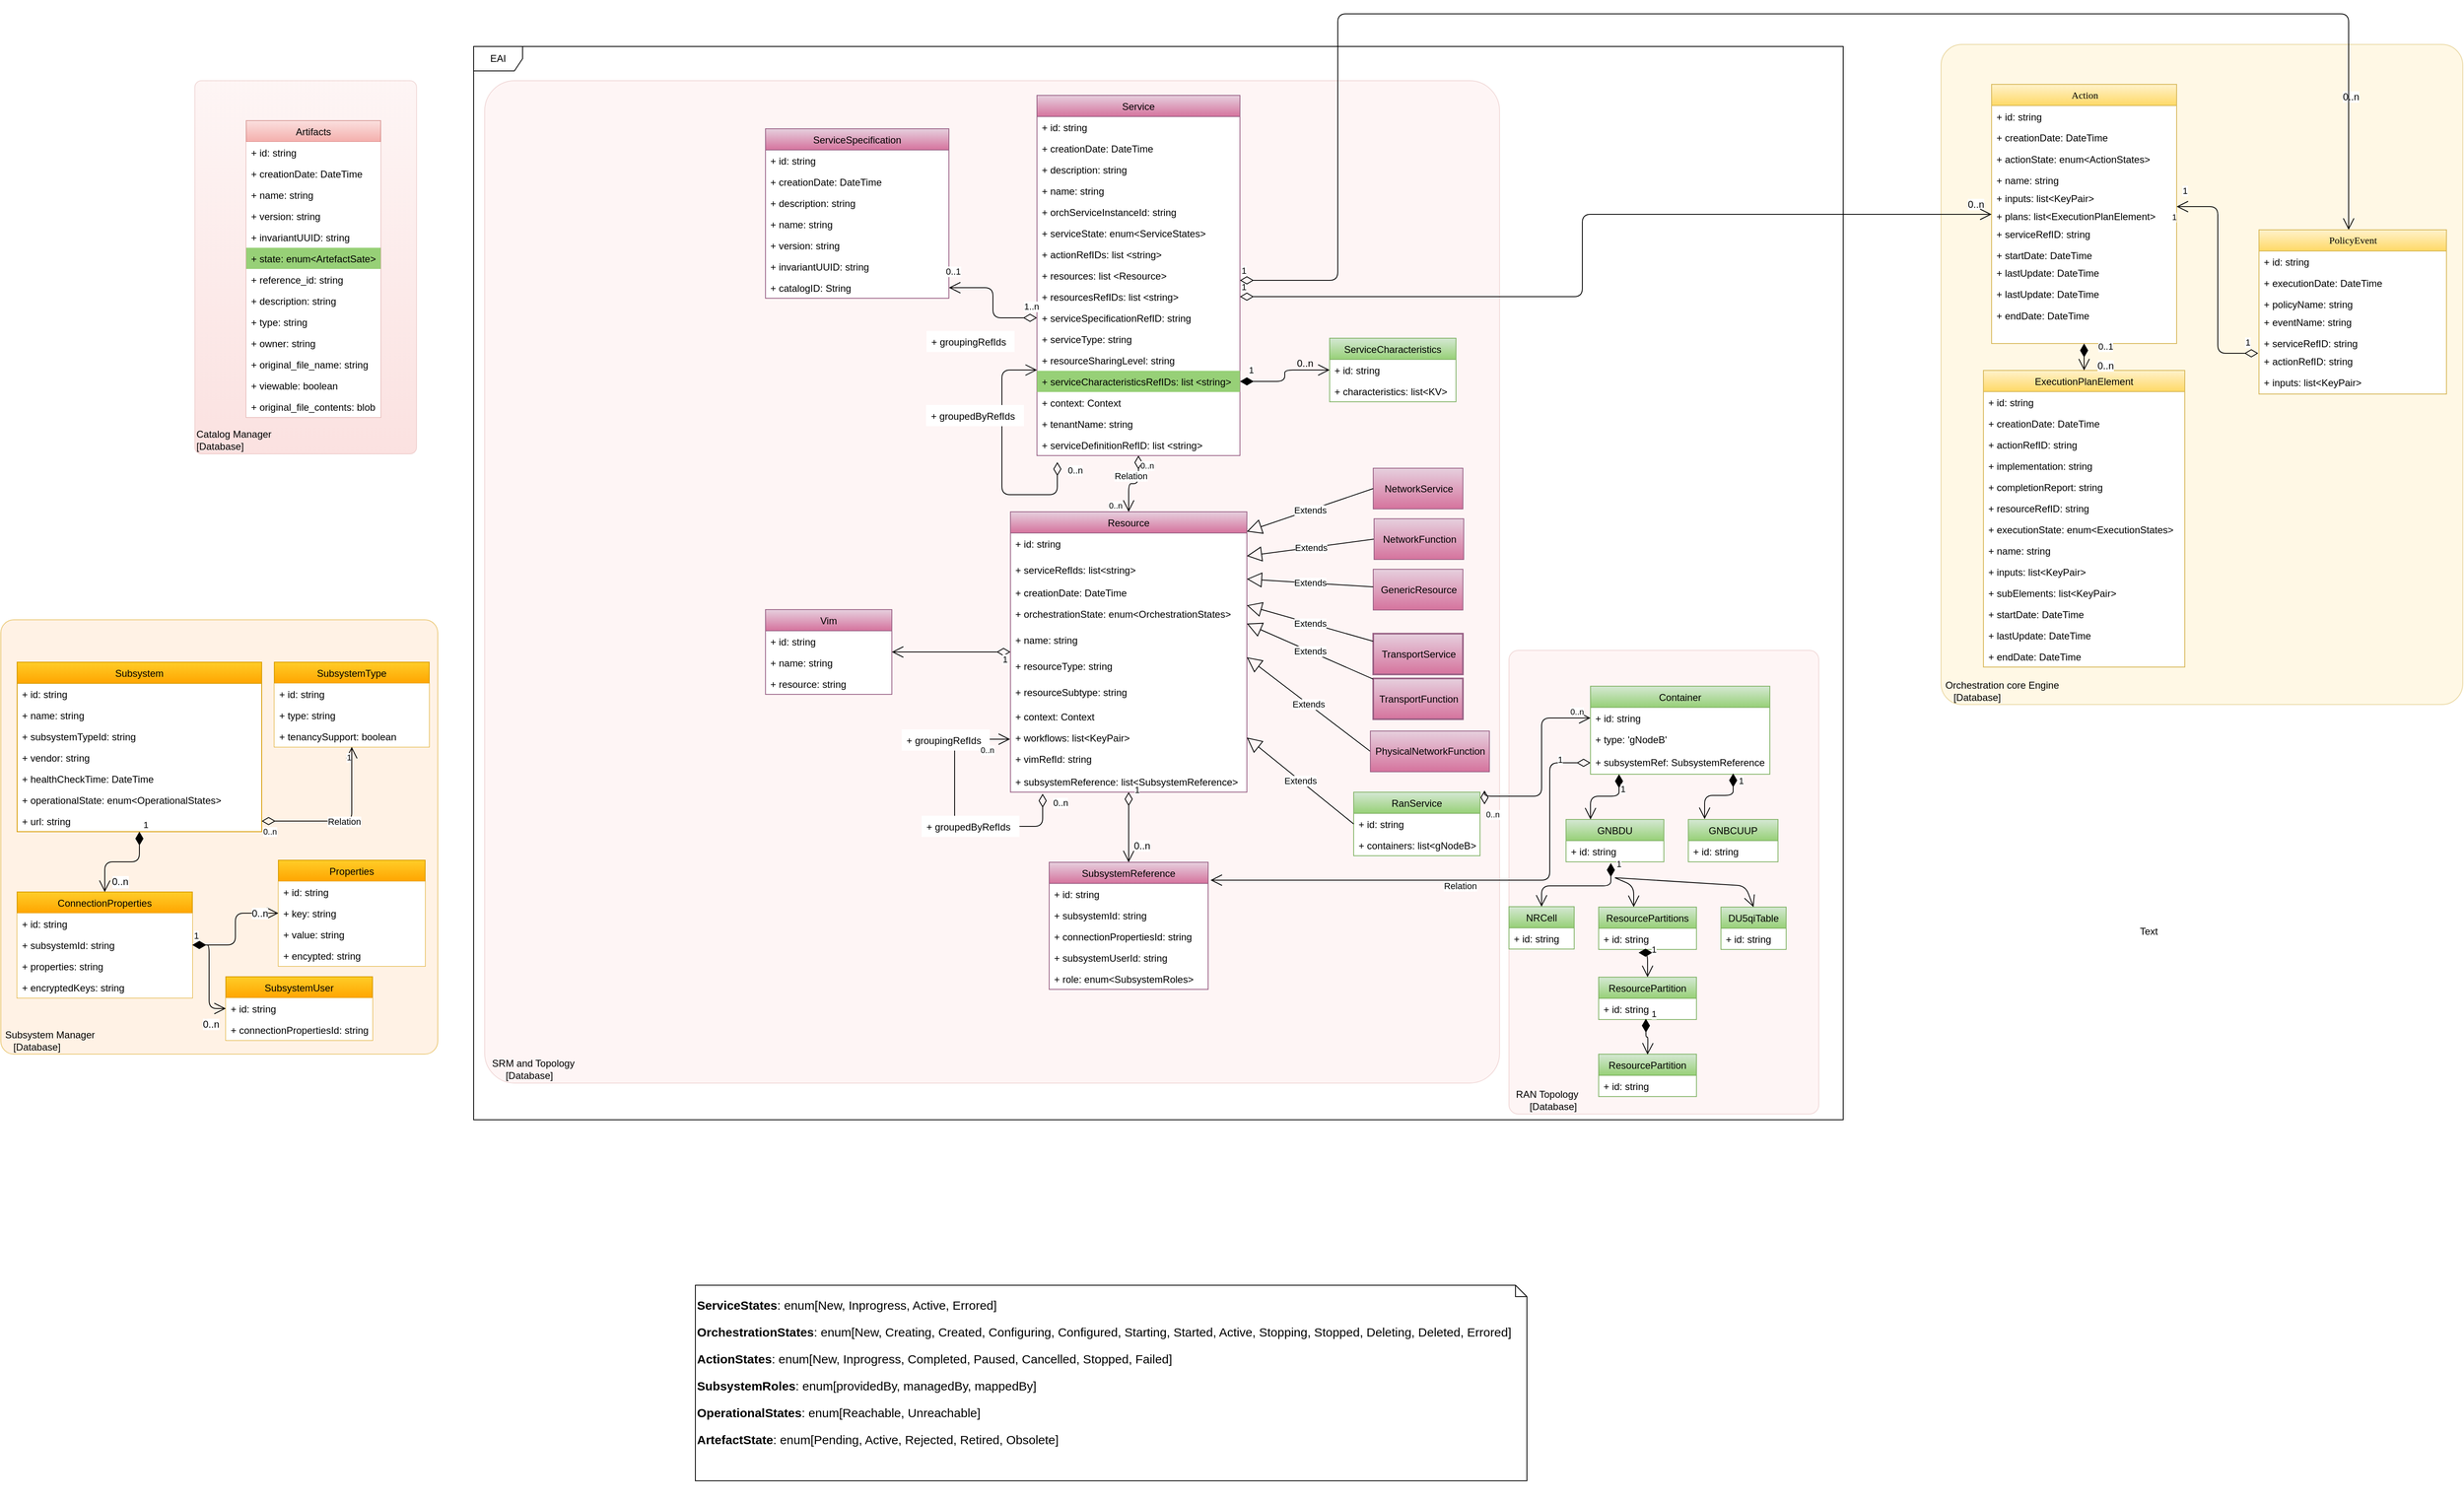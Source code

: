 <mxfile version="12.2.2" type="device" pages="1"><diagram id="pYmmcQ-tVOvn5L62zLFX" name="Information Model"><mxGraphModel dx="1922" dy="1892" grid="1" gridSize="10" guides="1" tooltips="1" connect="1" arrows="1" fold="1" page="1" pageScale="1" pageWidth="850" pageHeight="1100" math="0" shadow="0"><root><mxCell id="0"/><mxCell id="1" parent="0"/><object label="&lt;div style=&quot;text-align: left&quot;&gt;&amp;nbsp; RAN Topology&lt;/div&gt;&lt;div style=&quot;text-align: left&quot;&gt;&amp;nbsp; &amp;nbsp; &amp;nbsp; &amp;nbsp;[Database]&lt;/div&gt;" placeholders="1" c4Name="hostname" c4Type="DeploymentNode" c4OperationSystem="operationSystem" c4ScalingFactor="scalingFactor" id="3Cyf9vTod5mI1gB9Th5J-39"><mxCell style="rounded=1;whiteSpace=wrap;html=1;labelBackgroundColor=none;fillColor=#f8cecc;align=left;arcSize=3;strokeColor=#b85450;verticalAlign=bottom;opacity=20;" parent="1" vertex="1"><mxGeometry x="1660" y="61" width="380" height="569" as="geometry"/><C4DeploymentNode as="c4"/></mxCell></object><mxCell id="CTqo_LCLfInJnhNPAiir-4" value="EAI" style="shape=umlFrame;whiteSpace=wrap;html=1;" parent="1" vertex="1"><mxGeometry x="390" y="-680" width="1680" height="1317" as="geometry"/></mxCell><object label="&lt;div style=&quot;text-align: left&quot;&gt;&amp;nbsp; SRM and Topology&lt;/div&gt;&lt;div style=&quot;text-align: left&quot;&gt;&amp;nbsp; &amp;nbsp; &amp;nbsp; &amp;nbsp;[Database]&lt;/div&gt;" placeholders="1" c4Name="hostname" c4Type="DeploymentNode" c4OperationSystem="operationSystem" c4ScalingFactor="scalingFactor" id="3cfN9oBTtKaWk8cGld-S-3"><mxCell style="rounded=1;whiteSpace=wrap;html=1;labelBackgroundColor=none;fillColor=#f8cecc;align=left;arcSize=3;strokeColor=#b85450;verticalAlign=bottom;opacity=20;" parent="1" vertex="1"><mxGeometry x="403.5" y="-638" width="1245" height="1230" as="geometry"/><C4DeploymentNode as="c4"/></mxCell></object><object label="&lt;div style=&quot;text-align: left&quot;&gt;&amp;nbsp;Subsystem Manager&lt;/div&gt;&lt;div style=&quot;text-align: left&quot;&gt;&amp;nbsp; &amp;nbsp; [Database]&lt;/div&gt;" placeholders="1" c4Name="hostname" c4Type="DeploymentNode" c4OperationSystem="operationSystem" c4ScalingFactor="scalingFactor" id="3cfN9oBTtKaWk8cGld-S-4"><mxCell style="rounded=1;whiteSpace=wrap;html=1;labelBackgroundColor=none;fillColor=#ffe6cc;align=left;arcSize=3;strokeColor=#d79b00;verticalAlign=bottom;opacity=50;" parent="1" vertex="1"><mxGeometry x="-190" y="23.5" width="536" height="533" as="geometry"/><C4DeploymentNode as="c4"/></mxCell></object><object label="&lt;div style=&quot;text-align: left&quot;&gt;&amp;nbsp;Orchestration core Engine&lt;/div&gt;&lt;div style=&quot;text-align: left&quot;&gt;&amp;nbsp; &amp;nbsp; [Database]&lt;/div&gt;" placeholders="1" c4Name="hostname" c4Type="DeploymentNode" c4OperationSystem="operationSystem" c4ScalingFactor="scalingFactor" id="3cfN9oBTtKaWk8cGld-S-5"><mxCell style="rounded=1;whiteSpace=wrap;html=1;labelBackgroundColor=none;fillColor=#fff2cc;align=left;arcSize=4;strokeColor=#d6b656;verticalAlign=bottom;opacity=50;" parent="1" vertex="1"><mxGeometry x="2190" y="-682.5" width="640" height="810" as="geometry"/><C4DeploymentNode as="c4"/></mxCell></object><mxCell id="3cfN9oBTtKaWk8cGld-S-6" value="&lt;font style=&quot;font-size: 12px&quot;&gt;Action&lt;/font&gt;" style="swimlane;html=1;fontStyle=0;childLayout=stackLayout;horizontal=1;startSize=26;fillColor=#fff2cc;horizontalStack=0;resizeParent=1;resizeLast=0;collapsible=1;marginBottom=0;swimlaneFillColor=#ffffff;rounded=0;shadow=0;comic=0;labelBackgroundColor=none;strokeColor=#d6b656;strokeWidth=1;fontFamily=Verdana;fontSize=10;align=center;gradientColor=#ffd966;" parent="1" vertex="1"><mxGeometry x="2252" y="-633.5" width="227" height="318" as="geometry"><mxRectangle x="345" y="60" width="60" height="26" as="alternateBounds"/></mxGeometry></mxCell><mxCell id="3cfN9oBTtKaWk8cGld-S-7" value="+ id: string" style="text;html=1;strokeColor=none;fillColor=none;align=left;verticalAlign=top;spacingLeft=4;spacingRight=4;whiteSpace=wrap;overflow=hidden;rotatable=0;points=[[0,0.5],[1,0.5]];portConstraint=eastwest;" parent="3cfN9oBTtKaWk8cGld-S-6" vertex="1"><mxGeometry y="26" width="227" height="26" as="geometry"/></mxCell><mxCell id="3cfN9oBTtKaWk8cGld-S-8" value="+ creationDate: DateTime" style="text;strokeColor=none;fillColor=none;align=left;verticalAlign=top;spacingLeft=4;spacingRight=4;overflow=hidden;rotatable=0;points=[[0,0.5],[1,0.5]];portConstraint=eastwest;" parent="3cfN9oBTtKaWk8cGld-S-6" vertex="1"><mxGeometry y="52" width="227" height="26" as="geometry"/></mxCell><mxCell id="3cfN9oBTtKaWk8cGld-S-9" value="+ actionState: enum&amp;lt;ActionStates&amp;gt;" style="text;html=1;strokeColor=none;fillColor=none;align=left;verticalAlign=top;spacingLeft=4;spacingRight=4;whiteSpace=wrap;overflow=hidden;rotatable=0;points=[[0,0.5],[1,0.5]];portConstraint=eastwest;" parent="3cfN9oBTtKaWk8cGld-S-6" vertex="1"><mxGeometry y="78" width="227" height="26" as="geometry"/></mxCell><mxCell id="3cfN9oBTtKaWk8cGld-S-10" value="+ name: string&lt;br&gt;&lt;br&gt;" style="text;html=1;strokeColor=none;fillColor=none;align=left;verticalAlign=top;spacingLeft=4;spacingRight=4;whiteSpace=wrap;overflow=hidden;rotatable=0;points=[[0,0.5],[1,0.5]];portConstraint=eastwest;" parent="3cfN9oBTtKaWk8cGld-S-6" vertex="1"><mxGeometry y="104" width="227" height="22" as="geometry"/></mxCell><mxCell id="3cfN9oBTtKaWk8cGld-S-11" value="+ inputs: list&amp;lt;KeyPair&amp;gt;&lt;br&gt;" style="text;html=1;strokeColor=none;fillColor=none;align=left;verticalAlign=top;spacingLeft=4;spacingRight=4;whiteSpace=wrap;overflow=hidden;rotatable=0;points=[[0,0.5],[1,0.5]];portConstraint=eastwest;" parent="3cfN9oBTtKaWk8cGld-S-6" vertex="1"><mxGeometry y="126" width="227" height="22" as="geometry"/></mxCell><mxCell id="3cfN9oBTtKaWk8cGld-S-12" value="+ plans: list&amp;lt;ExecutionPlanElement&amp;gt;&lt;br&gt;" style="text;html=1;strokeColor=none;fillColor=none;align=left;verticalAlign=top;spacingLeft=4;spacingRight=4;whiteSpace=wrap;overflow=hidden;rotatable=0;points=[[0,0.5],[1,0.5]];portConstraint=eastwest;" parent="3cfN9oBTtKaWk8cGld-S-6" vertex="1"><mxGeometry y="148" width="227" height="22" as="geometry"/></mxCell><mxCell id="3cfN9oBTtKaWk8cGld-S-13" value="+ serviceRefID: string" style="text;html=1;strokeColor=none;fillColor=none;align=left;verticalAlign=top;spacingLeft=4;spacingRight=4;whiteSpace=wrap;overflow=hidden;rotatable=0;points=[[0,0.5],[1,0.5]];portConstraint=eastwest;" parent="3cfN9oBTtKaWk8cGld-S-6" vertex="1"><mxGeometry y="170" width="227" height="26" as="geometry"/></mxCell><mxCell id="3cfN9oBTtKaWk8cGld-S-14" value="+ startDate: DateTime&lt;br&gt;&lt;br&gt;" style="text;html=1;strokeColor=none;fillColor=none;align=left;verticalAlign=top;spacingLeft=4;spacingRight=4;whiteSpace=wrap;overflow=hidden;rotatable=0;points=[[0,0.5],[1,0.5]];portConstraint=eastwest;" parent="3cfN9oBTtKaWk8cGld-S-6" vertex="1"><mxGeometry y="196" width="227" height="22" as="geometry"/></mxCell><mxCell id="3cfN9oBTtKaWk8cGld-S-15" value="+ lastUpdate: DateTime" style="text;strokeColor=none;fillColor=none;align=left;verticalAlign=top;spacingLeft=4;spacingRight=4;overflow=hidden;rotatable=0;points=[[0,0.5],[1,0.5]];portConstraint=eastwest;" parent="3cfN9oBTtKaWk8cGld-S-6" vertex="1"><mxGeometry y="218" width="227" height="26" as="geometry"/></mxCell><mxCell id="aa7piLyOIdEyvCAoUQyM-33" value="+ lastUpdate: DateTime" style="text;strokeColor=none;fillColor=none;align=left;verticalAlign=top;spacingLeft=4;spacingRight=4;overflow=hidden;rotatable=0;points=[[0,0.5],[1,0.5]];portConstraint=eastwest;" parent="3cfN9oBTtKaWk8cGld-S-6" vertex="1"><mxGeometry y="244" width="227" height="26" as="geometry"/></mxCell><mxCell id="3cfN9oBTtKaWk8cGld-S-16" value="+ endDate: DateTime&lt;br&gt;&lt;br&gt;" style="text;html=1;strokeColor=none;fillColor=none;align=left;verticalAlign=top;spacingLeft=4;spacingRight=4;whiteSpace=wrap;overflow=hidden;rotatable=0;points=[[0,0.5],[1,0.5]];portConstraint=eastwest;" parent="3cfN9oBTtKaWk8cGld-S-6" vertex="1"><mxGeometry y="270" width="227" height="22" as="geometry"/></mxCell><object label="Service" id="3cfN9oBTtKaWk8cGld-S-17"><mxCell style="swimlane;fontStyle=0;childLayout=stackLayout;horizontal=1;startSize=26;fillColor=#e6d0de;horizontalStack=0;resizeParent=1;resizeParentMax=0;resizeLast=0;collapsible=1;marginBottom=0;swimlaneFillColor=#ffffff;strokeColor=#996185;gradientColor=#d5739d;" parent="1" vertex="1"><mxGeometry x="1081" y="-620" width="249" height="442" as="geometry"/></mxCell></object><mxCell id="3cfN9oBTtKaWk8cGld-S-18" value="0..n" style="endArrow=open;html=1;endSize=12;startArrow=diamondThin;startSize=14;startFill=0;edgeStyle=orthogonalEdgeStyle;align=left;verticalAlign=bottom;entryX=0;entryY=0.962;entryDx=0;entryDy=0;entryPerimeter=0;" parent="3cfN9oBTtKaWk8cGld-S-17" target="WJBongCzrM2_WGcNfO2K-8" edge="1"><mxGeometry x="-0.876" y="11" relative="1" as="geometry"><mxPoint x="25" y="450" as="sourcePoint"/><mxPoint x="96.5" y="293" as="targetPoint"/><Array as="points"><mxPoint x="25" y="490"/><mxPoint x="-43" y="490"/><mxPoint x="-43" y="337"/></Array><mxPoint as="offset"/></mxGeometry></mxCell><mxCell id="3cfN9oBTtKaWk8cGld-S-19" value="+ id: string" style="text;strokeColor=none;fillColor=none;align=left;verticalAlign=top;spacingLeft=4;spacingRight=4;overflow=hidden;rotatable=0;points=[[0,0.5],[1,0.5]];portConstraint=eastwest;" parent="3cfN9oBTtKaWk8cGld-S-17" vertex="1"><mxGeometry y="26" width="249" height="26" as="geometry"/></mxCell><mxCell id="3cfN9oBTtKaWk8cGld-S-20" value="+ creationDate: DateTime" style="text;strokeColor=none;fillColor=none;align=left;verticalAlign=top;spacingLeft=4;spacingRight=4;overflow=hidden;rotatable=0;points=[[0,0.5],[1,0.5]];portConstraint=eastwest;" parent="3cfN9oBTtKaWk8cGld-S-17" vertex="1"><mxGeometry y="52" width="249" height="26" as="geometry"/></mxCell><mxCell id="3cfN9oBTtKaWk8cGld-S-21" value="+ description: string" style="text;strokeColor=none;fillColor=none;align=left;verticalAlign=top;spacingLeft=4;spacingRight=4;overflow=hidden;rotatable=0;points=[[0,0.5],[1,0.5]];portConstraint=eastwest;" parent="3cfN9oBTtKaWk8cGld-S-17" vertex="1"><mxGeometry y="78" width="249" height="26" as="geometry"/></mxCell><mxCell id="3cfN9oBTtKaWk8cGld-S-22" value="+ name: string" style="text;strokeColor=none;fillColor=none;align=left;verticalAlign=top;spacingLeft=4;spacingRight=4;overflow=hidden;rotatable=0;points=[[0,0.5],[1,0.5]];portConstraint=eastwest;" parent="3cfN9oBTtKaWk8cGld-S-17" vertex="1"><mxGeometry y="104" width="249" height="26" as="geometry"/></mxCell><mxCell id="3cfN9oBTtKaWk8cGld-S-23" value="+ orchServiceInstanceId: string" style="text;strokeColor=none;fillColor=none;align=left;verticalAlign=top;spacingLeft=4;spacingRight=4;overflow=hidden;rotatable=0;points=[[0,0.5],[1,0.5]];portConstraint=eastwest;" parent="3cfN9oBTtKaWk8cGld-S-17" vertex="1"><mxGeometry y="130" width="249" height="26" as="geometry"/></mxCell><mxCell id="3cfN9oBTtKaWk8cGld-S-24" value="+ serviceState: enum&lt;ServiceStates&gt;" style="text;strokeColor=none;fillColor=none;align=left;verticalAlign=top;spacingLeft=4;spacingRight=4;overflow=hidden;rotatable=0;points=[[0,0.5],[1,0.5]];portConstraint=eastwest;" parent="3cfN9oBTtKaWk8cGld-S-17" vertex="1"><mxGeometry y="156" width="249" height="26" as="geometry"/></mxCell><mxCell id="3cfN9oBTtKaWk8cGld-S-25" value="+ actionRefIDs: list &lt;string&gt;" style="text;strokeColor=none;fillColor=none;align=left;verticalAlign=top;spacingLeft=4;spacingRight=4;overflow=hidden;rotatable=0;points=[[0,0.5],[1,0.5]];portConstraint=eastwest;" parent="3cfN9oBTtKaWk8cGld-S-17" vertex="1"><mxGeometry y="182" width="249" height="26" as="geometry"/></mxCell><mxCell id="3cfN9oBTtKaWk8cGld-S-26" value="+ resources: list &lt;Resource&gt;" style="text;strokeColor=none;fillColor=none;align=left;verticalAlign=top;spacingLeft=4;spacingRight=4;overflow=hidden;rotatable=0;points=[[0,0.5],[1,0.5]];portConstraint=eastwest;" parent="3cfN9oBTtKaWk8cGld-S-17" vertex="1"><mxGeometry y="208" width="249" height="26" as="geometry"/></mxCell><mxCell id="3cfN9oBTtKaWk8cGld-S-27" value="+ resourcesRefIDs: list &lt;string&gt;" style="text;strokeColor=none;fillColor=none;align=left;verticalAlign=top;spacingLeft=4;spacingRight=4;overflow=hidden;rotatable=0;points=[[0,0.5],[1,0.5]];portConstraint=eastwest;" parent="3cfN9oBTtKaWk8cGld-S-17" vertex="1"><mxGeometry y="234" width="249" height="26" as="geometry"/></mxCell><mxCell id="3cfN9oBTtKaWk8cGld-S-28" value="+ serviceSpecificationRefID: string" style="text;strokeColor=none;fillColor=none;align=left;verticalAlign=top;spacingLeft=4;spacingRight=4;overflow=hidden;rotatable=0;points=[[0,0.5],[1,0.5]];portConstraint=eastwest;" parent="3cfN9oBTtKaWk8cGld-S-17" vertex="1"><mxGeometry y="260" width="249" height="26" as="geometry"/></mxCell><mxCell id="3cfN9oBTtKaWk8cGld-S-29" value="+ serviceType: string" style="text;strokeColor=none;fillColor=none;align=left;verticalAlign=top;spacingLeft=4;spacingRight=4;overflow=hidden;rotatable=0;points=[[0,0.5],[1,0.5]];portConstraint=eastwest;" parent="3cfN9oBTtKaWk8cGld-S-17" vertex="1"><mxGeometry y="286" width="249" height="26" as="geometry"/></mxCell><mxCell id="WJBongCzrM2_WGcNfO2K-8" value="+ resourceSharingLevel: string" style="text;strokeColor=none;fillColor=none;align=left;verticalAlign=top;spacingLeft=4;spacingRight=4;overflow=hidden;rotatable=0;points=[[0,0.5],[1,0.5]];portConstraint=eastwest;" parent="3cfN9oBTtKaWk8cGld-S-17" vertex="1"><mxGeometry y="312" width="249" height="26" as="geometry"/></mxCell><mxCell id="WJBongCzrM2_WGcNfO2K-10" value="+ serviceCharacteristicsRefIDs: list &lt;string&gt;" style="text;strokeColor=none;fillColor=#97D077;align=left;verticalAlign=top;spacingLeft=4;spacingRight=4;overflow=hidden;rotatable=0;points=[[0,0.5],[1,0.5]];portConstraint=eastwest;" parent="3cfN9oBTtKaWk8cGld-S-17" vertex="1"><mxGeometry y="338" width="249" height="26" as="geometry"/></mxCell><mxCell id="WJBongCzrM2_WGcNfO2K-7" value="+ context: Context" style="text;strokeColor=none;fillColor=none;align=left;verticalAlign=top;spacingLeft=4;spacingRight=4;overflow=hidden;rotatable=0;points=[[0,0.5],[1,0.5]];portConstraint=eastwest;" parent="3cfN9oBTtKaWk8cGld-S-17" vertex="1"><mxGeometry y="364" width="249" height="26" as="geometry"/></mxCell><mxCell id="3cfN9oBTtKaWk8cGld-S-30" value="+ tenantName: string" style="text;align=left;verticalAlign=top;spacingLeft=4;spacingRight=4;overflow=hidden;rotatable=0;points=[[0,0.5],[1,0.5]];portConstraint=eastwest;" parent="3cfN9oBTtKaWk8cGld-S-17" vertex="1"><mxGeometry y="390" width="249" height="26" as="geometry"/></mxCell><mxCell id="QPFdDtWUjN56dgGGcxGu-41" value="+ serviceDefinitionRefID: list &lt;string&gt;" style="text;strokeColor=none;fillColor=none;align=left;verticalAlign=top;spacingLeft=4;spacingRight=4;overflow=hidden;rotatable=0;points=[[0,0.5],[1,0.5]];portConstraint=eastwest;" parent="3cfN9oBTtKaWk8cGld-S-17" vertex="1"><mxGeometry y="416" width="249" height="26" as="geometry"/></mxCell><mxCell id="3cfN9oBTtKaWk8cGld-S-31" value="ExecutionPlanElement" style="swimlane;fontStyle=0;childLayout=stackLayout;horizontal=1;startSize=26;fillColor=#fff2cc;horizontalStack=0;resizeParent=1;resizeParentMax=0;resizeLast=0;collapsible=1;marginBottom=0;swimlaneFillColor=#ffffff;strokeColor=#d6b656;gradientColor=#ffd966;" parent="1" vertex="1"><mxGeometry x="2242" y="-282.5" width="247" height="364" as="geometry"/></mxCell><mxCell id="3cfN9oBTtKaWk8cGld-S-32" value="+ id: string" style="text;strokeColor=none;fillColor=none;align=left;verticalAlign=top;spacingLeft=4;spacingRight=4;overflow=hidden;rotatable=0;points=[[0,0.5],[1,0.5]];portConstraint=eastwest;" parent="3cfN9oBTtKaWk8cGld-S-31" vertex="1"><mxGeometry y="26" width="247" height="26" as="geometry"/></mxCell><mxCell id="3cfN9oBTtKaWk8cGld-S-33" value="+ creationDate: DateTime" style="text;strokeColor=none;fillColor=none;align=left;verticalAlign=top;spacingLeft=4;spacingRight=4;overflow=hidden;rotatable=0;points=[[0,0.5],[1,0.5]];portConstraint=eastwest;" parent="3cfN9oBTtKaWk8cGld-S-31" vertex="1"><mxGeometry y="52" width="247" height="26" as="geometry"/></mxCell><mxCell id="3cfN9oBTtKaWk8cGld-S-34" value="+ actionRefID: string" style="text;strokeColor=none;fillColor=none;align=left;verticalAlign=top;spacingLeft=4;spacingRight=4;overflow=hidden;rotatable=0;points=[[0,0.5],[1,0.5]];portConstraint=eastwest;" parent="3cfN9oBTtKaWk8cGld-S-31" vertex="1"><mxGeometry y="78" width="247" height="26" as="geometry"/></mxCell><mxCell id="3cfN9oBTtKaWk8cGld-S-35" value="+ implementation: string" style="text;strokeColor=none;fillColor=none;align=left;verticalAlign=top;spacingLeft=4;spacingRight=4;overflow=hidden;rotatable=0;points=[[0,0.5],[1,0.5]];portConstraint=eastwest;" parent="3cfN9oBTtKaWk8cGld-S-31" vertex="1"><mxGeometry y="104" width="247" height="26" as="geometry"/></mxCell><mxCell id="3cfN9oBTtKaWk8cGld-S-36" value="+ completionReport: string" style="text;strokeColor=none;fillColor=none;align=left;verticalAlign=top;spacingLeft=4;spacingRight=4;overflow=hidden;rotatable=0;points=[[0,0.5],[1,0.5]];portConstraint=eastwest;" parent="3cfN9oBTtKaWk8cGld-S-31" vertex="1"><mxGeometry y="130" width="247" height="26" as="geometry"/></mxCell><mxCell id="3cfN9oBTtKaWk8cGld-S-37" value="+ resourceRefID: string" style="text;strokeColor=none;fillColor=none;align=left;verticalAlign=top;spacingLeft=4;spacingRight=4;overflow=hidden;rotatable=0;points=[[0,0.5],[1,0.5]];portConstraint=eastwest;" parent="3cfN9oBTtKaWk8cGld-S-31" vertex="1"><mxGeometry y="156" width="247" height="26" as="geometry"/></mxCell><mxCell id="3cfN9oBTtKaWk8cGld-S-38" value="+ executionState: enum&lt;ExecutionStates&gt;" style="text;strokeColor=none;fillColor=none;align=left;verticalAlign=top;spacingLeft=4;spacingRight=4;overflow=hidden;rotatable=0;points=[[0,0.5],[1,0.5]];portConstraint=eastwest;" parent="3cfN9oBTtKaWk8cGld-S-31" vertex="1"><mxGeometry y="182" width="247" height="26" as="geometry"/></mxCell><mxCell id="3cfN9oBTtKaWk8cGld-S-39" value="+ name: string" style="text;strokeColor=none;fillColor=none;align=left;verticalAlign=top;spacingLeft=4;spacingRight=4;overflow=hidden;rotatable=0;points=[[0,0.5],[1,0.5]];portConstraint=eastwest;" parent="3cfN9oBTtKaWk8cGld-S-31" vertex="1"><mxGeometry y="208" width="247" height="26" as="geometry"/></mxCell><mxCell id="3cfN9oBTtKaWk8cGld-S-40" value="+ inputs: list&lt;KeyPair&gt;" style="text;strokeColor=none;fillColor=none;align=left;verticalAlign=top;spacingLeft=4;spacingRight=4;overflow=hidden;rotatable=0;points=[[0,0.5],[1,0.5]];portConstraint=eastwest;" parent="3cfN9oBTtKaWk8cGld-S-31" vertex="1"><mxGeometry y="234" width="247" height="26" as="geometry"/></mxCell><mxCell id="3cfN9oBTtKaWk8cGld-S-41" value="+ subElements: list&lt;KeyPair&gt;" style="text;strokeColor=none;fillColor=none;align=left;verticalAlign=top;spacingLeft=4;spacingRight=4;overflow=hidden;rotatable=0;points=[[0,0.5],[1,0.5]];portConstraint=eastwest;" parent="3cfN9oBTtKaWk8cGld-S-31" vertex="1"><mxGeometry y="260" width="247" height="26" as="geometry"/></mxCell><mxCell id="3cfN9oBTtKaWk8cGld-S-42" value="+ startDate: DateTime" style="text;strokeColor=none;fillColor=none;align=left;verticalAlign=top;spacingLeft=4;spacingRight=4;overflow=hidden;rotatable=0;points=[[0,0.5],[1,0.5]];portConstraint=eastwest;" parent="3cfN9oBTtKaWk8cGld-S-31" vertex="1"><mxGeometry y="286" width="247" height="26" as="geometry"/></mxCell><mxCell id="3cfN9oBTtKaWk8cGld-S-43" value="+ lastUpdate: DateTime" style="text;strokeColor=none;fillColor=none;align=left;verticalAlign=top;spacingLeft=4;spacingRight=4;overflow=hidden;rotatable=0;points=[[0,0.5],[1,0.5]];portConstraint=eastwest;" parent="3cfN9oBTtKaWk8cGld-S-31" vertex="1"><mxGeometry y="312" width="247" height="26" as="geometry"/></mxCell><mxCell id="3cfN9oBTtKaWk8cGld-S-44" value="+ endDate: DateTime" style="text;strokeColor=none;fillColor=none;align=left;verticalAlign=top;spacingLeft=4;spacingRight=4;overflow=hidden;rotatable=0;points=[[0,0.5],[1,0.5]];portConstraint=eastwest;" parent="3cfN9oBTtKaWk8cGld-S-31" vertex="1"><mxGeometry y="338" width="247" height="26" as="geometry"/></mxCell><mxCell id="3cfN9oBTtKaWk8cGld-S-45" value="Resource" style="swimlane;fontStyle=0;childLayout=stackLayout;horizontal=1;startSize=26;fillColor=#e6d0de;horizontalStack=0;resizeParent=1;resizeParentMax=0;resizeLast=0;collapsible=1;marginBottom=0;swimlaneFillColor=#ffffff;strokeColor=#996185;gradientColor=#d5739d;" parent="1" vertex="1"><mxGeometry x="1048.5" y="-109" width="290" height="344" as="geometry"/></mxCell><mxCell id="3cfN9oBTtKaWk8cGld-S-46" value="+ id: string" style="text;strokeColor=none;fillColor=none;align=left;verticalAlign=top;spacingLeft=4;spacingRight=4;overflow=hidden;rotatable=0;points=[[0,0.5],[1,0.5]];portConstraint=eastwest;" parent="3cfN9oBTtKaWk8cGld-S-45" vertex="1"><mxGeometry y="26" width="290" height="32" as="geometry"/></mxCell><mxCell id="3cfN9oBTtKaWk8cGld-S-47" value="+ serviceRefIds: list&lt;string&gt;" style="text;strokeColor=none;fillColor=none;align=left;verticalAlign=top;spacingLeft=4;spacingRight=4;overflow=hidden;rotatable=0;points=[[0,0.5],[1,0.5]];portConstraint=eastwest;" parent="3cfN9oBTtKaWk8cGld-S-45" vertex="1"><mxGeometry y="58" width="290" height="28" as="geometry"/></mxCell><mxCell id="3cfN9oBTtKaWk8cGld-S-48" value="+ creationDate: DateTime" style="text;strokeColor=none;fillColor=none;align=left;verticalAlign=top;spacingLeft=4;spacingRight=4;overflow=hidden;rotatable=0;points=[[0,0.5],[1,0.5]];portConstraint=eastwest;" parent="3cfN9oBTtKaWk8cGld-S-45" vertex="1"><mxGeometry y="86" width="290" height="26" as="geometry"/></mxCell><mxCell id="3cfN9oBTtKaWk8cGld-S-49" value="+ orchestrationState: enum&lt;OrchestrationStates&gt;" style="text;strokeColor=none;fillColor=none;align=left;verticalAlign=top;spacingLeft=4;spacingRight=4;overflow=hidden;rotatable=0;points=[[0,0.5],[1,0.5]];portConstraint=eastwest;" parent="3cfN9oBTtKaWk8cGld-S-45" vertex="1"><mxGeometry y="112" width="290" height="32" as="geometry"/></mxCell><mxCell id="3cfN9oBTtKaWk8cGld-S-50" value="+ name: string" style="text;strokeColor=none;fillColor=none;align=left;verticalAlign=top;spacingLeft=4;spacingRight=4;overflow=hidden;rotatable=0;points=[[0,0.5],[1,0.5]];portConstraint=eastwest;" parent="3cfN9oBTtKaWk8cGld-S-45" vertex="1"><mxGeometry y="144" width="290" height="32" as="geometry"/></mxCell><mxCell id="3cfN9oBTtKaWk8cGld-S-51" value="+ resourceType: string" style="text;strokeColor=none;fillColor=none;align=left;verticalAlign=top;spacingLeft=4;spacingRight=4;overflow=hidden;rotatable=0;points=[[0,0.5],[1,0.5]];portConstraint=eastwest;" parent="3cfN9oBTtKaWk8cGld-S-45" vertex="1"><mxGeometry y="176" width="290" height="32" as="geometry"/></mxCell><mxCell id="3cfN9oBTtKaWk8cGld-S-52" value="+ resourceSubtype: string" style="text;strokeColor=none;fillColor=none;align=left;verticalAlign=top;spacingLeft=4;spacingRight=4;overflow=hidden;rotatable=0;points=[[0,0.5],[1,0.5]];portConstraint=eastwest;" parent="3cfN9oBTtKaWk8cGld-S-45" vertex="1"><mxGeometry y="208" width="290" height="30" as="geometry"/></mxCell><mxCell id="3cfN9oBTtKaWk8cGld-S-53" value="+ context: Context" style="text;strokeColor=none;fillColor=none;align=left;verticalAlign=top;spacingLeft=4;spacingRight=4;overflow=hidden;rotatable=0;points=[[0,0.5],[1,0.5]];portConstraint=eastwest;" parent="3cfN9oBTtKaWk8cGld-S-45" vertex="1"><mxGeometry y="238" width="290" height="26" as="geometry"/></mxCell><mxCell id="3cfN9oBTtKaWk8cGld-S-54" value="+ workflows: list&lt;KeyPair&gt;" style="text;strokeColor=none;fillColor=none;align=left;verticalAlign=top;spacingLeft=4;spacingRight=4;overflow=hidden;rotatable=0;points=[[0,0.5],[1,0.5]];portConstraint=eastwest;" parent="3cfN9oBTtKaWk8cGld-S-45" vertex="1"><mxGeometry y="264" width="290" height="26" as="geometry"/></mxCell><mxCell id="3cfN9oBTtKaWk8cGld-S-55" value="+ vimRefId: string" style="text;strokeColor=none;fillColor=none;align=left;verticalAlign=top;spacingLeft=4;spacingRight=4;overflow=hidden;rotatable=0;points=[[0,0.5],[1,0.5]];portConstraint=eastwest;" parent="3cfN9oBTtKaWk8cGld-S-45" vertex="1"><mxGeometry y="290" width="290" height="28" as="geometry"/></mxCell><mxCell id="3cfN9oBTtKaWk8cGld-S-56" value="+ subsystemReference: list&lt;SubsystemReference&gt;" style="text;strokeColor=none;fillColor=none;align=left;verticalAlign=top;spacingLeft=4;spacingRight=4;overflow=hidden;rotatable=0;points=[[0,0.5],[1,0.5]];portConstraint=eastwest;" parent="3cfN9oBTtKaWk8cGld-S-45" vertex="1"><mxGeometry y="318" width="290" height="26" as="geometry"/></mxCell><mxCell id="3cfN9oBTtKaWk8cGld-S-57" value="SubsystemReference" style="swimlane;fontStyle=0;childLayout=stackLayout;horizontal=1;startSize=26;fillColor=#e6d0de;horizontalStack=0;resizeParent=1;resizeParentMax=0;resizeLast=0;collapsible=1;marginBottom=0;swimlaneFillColor=#ffffff;strokeColor=#996185;gradientColor=#d5739d;" parent="1" vertex="1"><mxGeometry x="1096" y="321" width="195" height="156" as="geometry"/></mxCell><mxCell id="3cfN9oBTtKaWk8cGld-S-58" value="+ id: string" style="text;strokeColor=none;fillColor=none;align=left;verticalAlign=top;spacingLeft=4;spacingRight=4;overflow=hidden;rotatable=0;points=[[0,0.5],[1,0.5]];portConstraint=eastwest;" parent="3cfN9oBTtKaWk8cGld-S-57" vertex="1"><mxGeometry y="26" width="195" height="26" as="geometry"/></mxCell><mxCell id="3cfN9oBTtKaWk8cGld-S-59" value="+ subsystemId: string" style="text;strokeColor=none;fillColor=none;align=left;verticalAlign=top;spacingLeft=4;spacingRight=4;overflow=hidden;rotatable=0;points=[[0,0.5],[1,0.5]];portConstraint=eastwest;" parent="3cfN9oBTtKaWk8cGld-S-57" vertex="1"><mxGeometry y="52" width="195" height="26" as="geometry"/></mxCell><mxCell id="3cfN9oBTtKaWk8cGld-S-60" value="+ connectionPropertiesId: string" style="text;strokeColor=none;fillColor=none;align=left;verticalAlign=top;spacingLeft=4;spacingRight=4;overflow=hidden;rotatable=0;points=[[0,0.5],[1,0.5]];portConstraint=eastwest;" parent="3cfN9oBTtKaWk8cGld-S-57" vertex="1"><mxGeometry y="78" width="195" height="26" as="geometry"/></mxCell><mxCell id="3cfN9oBTtKaWk8cGld-S-61" value="+ subsystemUserId: string" style="text;strokeColor=none;fillColor=none;align=left;verticalAlign=top;spacingLeft=4;spacingRight=4;overflow=hidden;rotatable=0;points=[[0,0.5],[1,0.5]];portConstraint=eastwest;" parent="3cfN9oBTtKaWk8cGld-S-57" vertex="1"><mxGeometry y="104" width="195" height="26" as="geometry"/></mxCell><mxCell id="3cfN9oBTtKaWk8cGld-S-62" value="+ role: enum&lt;SubsystemRoles&gt;" style="text;strokeColor=none;fillColor=none;align=left;verticalAlign=top;spacingLeft=4;spacingRight=4;overflow=hidden;rotatable=0;points=[[0,0.5],[1,0.5]];portConstraint=eastwest;" parent="3cfN9oBTtKaWk8cGld-S-57" vertex="1"><mxGeometry y="130" width="195" height="26" as="geometry"/></mxCell><mxCell id="3cfN9oBTtKaWk8cGld-S-63" value="NetworkService" style="html=1;fillColor=#e6d0de;strokeColor=#996185;gradientColor=#d5739d;" parent="1" vertex="1"><mxGeometry x="1493.5" y="-162.5" width="110" height="50" as="geometry"/></mxCell><mxCell id="3cfN9oBTtKaWk8cGld-S-64" value="GenericResource" style="html=1;fillColor=#e6d0de;strokeColor=#996185;gradientColor=#d5739d;" parent="1" vertex="1"><mxGeometry x="1493.5" y="-38.5" width="110" height="50" as="geometry"/></mxCell><mxCell id="3cfN9oBTtKaWk8cGld-S-65" value="TransportService" style="html=1;fillColor=#e6d0de;strokeColor=#996185;gradientColor=#d5739d;strokeWidth=2;" parent="1" vertex="1"><mxGeometry x="1493.5" y="40.5" width="110" height="50" as="geometry"/></mxCell><mxCell id="3cfN9oBTtKaWk8cGld-S-66" value="TransportFunction" style="html=1;fillColor=#e6d0de;strokeColor=#996185;gradientColor=#d5739d;strokeWidth=2;" parent="1" vertex="1"><mxGeometry x="1493.5" y="95.5" width="110" height="50" as="geometry"/></mxCell><mxCell id="3cfN9oBTtKaWk8cGld-S-67" value="Vim" style="swimlane;fontStyle=0;childLayout=stackLayout;horizontal=1;startSize=26;fillColor=#e6d0de;horizontalStack=0;resizeParent=1;resizeParentMax=0;resizeLast=0;collapsible=1;marginBottom=0;swimlaneFillColor=#ffffff;strokeColor=#996185;rounded=0;comic=0;strokeWidth=1;gradientColor=#d5739d;" parent="1" vertex="1"><mxGeometry x="748" y="11" width="155" height="104" as="geometry"/></mxCell><mxCell id="3cfN9oBTtKaWk8cGld-S-68" value="+ id: string" style="text;strokeColor=none;fillColor=none;align=left;verticalAlign=top;spacingLeft=4;spacingRight=4;overflow=hidden;rotatable=0;points=[[0,0.5],[1,0.5]];portConstraint=eastwest;shadow=0;glass=0;rounded=0;" parent="3cfN9oBTtKaWk8cGld-S-67" vertex="1"><mxGeometry y="26" width="155" height="26" as="geometry"/></mxCell><mxCell id="3cfN9oBTtKaWk8cGld-S-69" value="+ name: string" style="text;strokeColor=none;fillColor=none;align=left;verticalAlign=top;spacingLeft=4;spacingRight=4;overflow=hidden;rotatable=0;points=[[0,0.5],[1,0.5]];portConstraint=eastwest;" parent="3cfN9oBTtKaWk8cGld-S-67" vertex="1"><mxGeometry y="52" width="155" height="26" as="geometry"/></mxCell><mxCell id="3cfN9oBTtKaWk8cGld-S-70" value="+ resource: string" style="text;strokeColor=none;fillColor=none;align=left;verticalAlign=top;spacingLeft=4;spacingRight=4;overflow=hidden;rotatable=0;points=[[0,0.5],[1,0.5]];portConstraint=eastwest;" parent="3cfN9oBTtKaWk8cGld-S-67" vertex="1"><mxGeometry y="78" width="155" height="26" as="geometry"/></mxCell><mxCell id="3cfN9oBTtKaWk8cGld-S-71" value="Subsystem" style="swimlane;fontStyle=0;childLayout=stackLayout;horizontal=1;startSize=26;fillColor=#ffcd28;horizontalStack=0;resizeParent=1;resizeParentMax=0;resizeLast=0;collapsible=1;marginBottom=0;swimlaneFillColor=#ffffff;strokeColor=#d79b00;gradientColor=#ffa500;" parent="1" vertex="1"><mxGeometry x="-170" y="75.5" width="300" height="208" as="geometry"/></mxCell><mxCell id="3cfN9oBTtKaWk8cGld-S-72" value="+ id: string" style="text;strokeColor=none;fillColor=none;align=left;verticalAlign=top;spacingLeft=4;spacingRight=4;overflow=hidden;rotatable=0;points=[[0,0.5],[1,0.5]];portConstraint=eastwest;" parent="3cfN9oBTtKaWk8cGld-S-71" vertex="1"><mxGeometry y="26" width="300" height="26" as="geometry"/></mxCell><mxCell id="3cfN9oBTtKaWk8cGld-S-73" value="+ name: string" style="text;strokeColor=none;fillColor=none;align=left;verticalAlign=top;spacingLeft=4;spacingRight=4;overflow=hidden;rotatable=0;points=[[0,0.5],[1,0.5]];portConstraint=eastwest;" parent="3cfN9oBTtKaWk8cGld-S-71" vertex="1"><mxGeometry y="52" width="300" height="26" as="geometry"/></mxCell><mxCell id="7rTF2n-7awo5nLDSQVKq-1" value="+ subsystemTypeId: string" style="text;strokeColor=none;fillColor=none;align=left;verticalAlign=top;spacingLeft=4;spacingRight=4;overflow=hidden;rotatable=0;points=[[0,0.5],[1,0.5]];portConstraint=eastwest;" parent="3cfN9oBTtKaWk8cGld-S-71" vertex="1"><mxGeometry y="78" width="300" height="26" as="geometry"/></mxCell><mxCell id="gwygLVrmAf2uW5UmKU5V-1" value="+ vendor: string" style="text;strokeColor=none;fillColor=none;align=left;verticalAlign=top;spacingLeft=4;spacingRight=4;overflow=hidden;rotatable=0;points=[[0,0.5],[1,0.5]];portConstraint=eastwest;" parent="3cfN9oBTtKaWk8cGld-S-71" vertex="1"><mxGeometry y="104" width="300" height="26" as="geometry"/></mxCell><mxCell id="3cfN9oBTtKaWk8cGld-S-74" value="+ healthCheckTime: DateTime" style="text;strokeColor=none;fillColor=none;align=left;verticalAlign=top;spacingLeft=4;spacingRight=4;overflow=hidden;rotatable=0;points=[[0,0.5],[1,0.5]];portConstraint=eastwest;" parent="3cfN9oBTtKaWk8cGld-S-71" vertex="1"><mxGeometry y="130" width="300" height="26" as="geometry"/></mxCell><mxCell id="3cfN9oBTtKaWk8cGld-S-75" value="+ operationalState: enum&lt;OperationalStates&gt;" style="text;strokeColor=none;fillColor=none;align=left;verticalAlign=top;spacingLeft=4;spacingRight=4;overflow=hidden;rotatable=0;points=[[0,0.5],[1,0.5]];portConstraint=eastwest;" parent="3cfN9oBTtKaWk8cGld-S-71" vertex="1"><mxGeometry y="156" width="300" height="26" as="geometry"/></mxCell><mxCell id="3cfN9oBTtKaWk8cGld-S-76" value="+ url: string" style="text;strokeColor=none;fillColor=none;align=left;verticalAlign=top;spacingLeft=4;spacingRight=4;overflow=hidden;rotatable=0;points=[[0,0.5],[1,0.5]];portConstraint=eastwest;" parent="3cfN9oBTtKaWk8cGld-S-71" vertex="1"><mxGeometry y="182" width="300" height="26" as="geometry"/></mxCell><mxCell id="3cfN9oBTtKaWk8cGld-S-77" value="Relation" style="endArrow=open;html=1;endSize=12;startArrow=diamondThin;startSize=14;startFill=0;edgeStyle=orthogonalEdgeStyle;" parent="1" source="3cfN9oBTtKaWk8cGld-S-17" target="3cfN9oBTtKaWk8cGld-S-45" edge="1"><mxGeometry x="-0.378" y="-10" relative="1" as="geometry"><mxPoint x="1191" y="-312" as="sourcePoint"/><mxPoint x="1351" y="-122" as="targetPoint"/><mxPoint as="offset"/><Array as="points"/></mxGeometry></mxCell><mxCell id="3cfN9oBTtKaWk8cGld-S-78" value="0..n" style="resizable=0;html=1;align=left;verticalAlign=top;labelBackgroundColor=#ffffff;fontSize=10;" parent="3cfN9oBTtKaWk8cGld-S-77" connectable="0" vertex="1"><mxGeometry x="-1" relative="1" as="geometry"/></mxCell><mxCell id="3cfN9oBTtKaWk8cGld-S-79" value="0..n" style="resizable=0;html=1;align=right;verticalAlign=top;labelBackgroundColor=#ffffff;fontSize=10;" parent="3cfN9oBTtKaWk8cGld-S-77" connectable="0" vertex="1"><mxGeometry x="1" relative="1" as="geometry"><mxPoint x="-7.5" y="-20" as="offset"/></mxGeometry></mxCell><mxCell id="3cfN9oBTtKaWk8cGld-S-80" value="1" style="endArrow=open;html=1;endSize=12;startArrow=diamondThin;startSize=14;startFill=0;edgeStyle=orthogonalEdgeStyle;align=left;verticalAlign=bottom;" parent="1" source="3cfN9oBTtKaWk8cGld-S-45" target="3cfN9oBTtKaWk8cGld-S-57" edge="1"><mxGeometry x="-0.863" y="5" relative="1" as="geometry"><mxPoint x="1038.5" y="1" as="sourcePoint"/><mxPoint x="1108.5" y="134" as="targetPoint"/><mxPoint as="offset"/></mxGeometry></mxCell><mxCell id="3cfN9oBTtKaWk8cGld-S-81" value="Extends" style="endArrow=block;endSize=16;endFill=0;html=1;exitX=0;exitY=0.5;" parent="1" source="3cfN9oBTtKaWk8cGld-S-63" edge="1"><mxGeometry width="160" relative="1" as="geometry"><mxPoint x="1511" y="-220.5" as="sourcePoint"/><mxPoint x="1338.5" y="-84.8" as="targetPoint"/></mxGeometry></mxCell><mxCell id="3cfN9oBTtKaWk8cGld-S-82" value="Extends" style="endArrow=block;endSize=16;endFill=0;html=1;exitX=0;exitY=0.5;" parent="1" source="3cfN9oBTtKaWk8cGld-S-87" edge="1"><mxGeometry width="160" relative="1" as="geometry"><mxPoint x="1473.5" y="-69.5" as="sourcePoint"/><mxPoint x="1338.5" y="-54.769" as="targetPoint"/></mxGeometry></mxCell><mxCell id="3cfN9oBTtKaWk8cGld-S-83" value="Extends" style="endArrow=block;endSize=16;endFill=0;html=1;" parent="1" source="3cfN9oBTtKaWk8cGld-S-64" edge="1"><mxGeometry width="160" relative="1" as="geometry"><mxPoint x="1548.5" y="-13.136" as="sourcePoint"/><mxPoint x="1338.5" y="-26.514" as="targetPoint"/></mxGeometry></mxCell><mxCell id="3cfN9oBTtKaWk8cGld-S-84" value="0..1" style="endArrow=open;html=1;endSize=12;startArrow=diamondThin;startSize=14;startFill=1;edgeStyle=orthogonalEdgeStyle;align=left;verticalAlign=bottom;entryX=0.5;entryY=0;" parent="1" source="3cfN9oBTtKaWk8cGld-S-6" target="3cfN9oBTtKaWk8cGld-S-31" edge="1"><mxGeometry x="-0.273" y="15" relative="1" as="geometry"><mxPoint x="2231.5" y="-281" as="sourcePoint"/><mxPoint x="2361.5" y="-251" as="targetPoint"/><mxPoint as="offset"/></mxGeometry></mxCell><mxCell id="3cfN9oBTtKaWk8cGld-S-85" value="Extends" style="endArrow=block;endSize=16;endFill=0;html=1;" parent="1" source="3cfN9oBTtKaWk8cGld-S-65" edge="1"><mxGeometry width="160" relative="1" as="geometry"><mxPoint x="1493.5" y="65.69" as="sourcePoint"/><mxPoint x="1338.5" y="5.754" as="targetPoint"/></mxGeometry></mxCell><mxCell id="3cfN9oBTtKaWk8cGld-S-86" value="Extends" style="endArrow=block;endSize=16;endFill=0;html=1;" parent="1" source="3cfN9oBTtKaWk8cGld-S-66" edge="1"><mxGeometry width="160" relative="1" as="geometry"><mxPoint x="1493.5" y="113.106" as="sourcePoint"/><mxPoint x="1338.5" y="28.218" as="targetPoint"/></mxGeometry></mxCell><mxCell id="3cfN9oBTtKaWk8cGld-S-87" value="NetworkFunction" style="html=1;fillColor=#e6d0de;strokeColor=#996185;gradientColor=#d5739d;" parent="1" vertex="1"><mxGeometry x="1494.5" y="-100.5" width="110" height="50" as="geometry"/></mxCell><mxCell id="3cfN9oBTtKaWk8cGld-S-88" value="&lt;p style=&quot;font-size: 15px&quot;&gt;&lt;font face=&quot;Helvetica&quot; style=&quot;font-size: 15px&quot;&gt;&lt;b&gt;ServiceStates&lt;/b&gt;: enum[New, Inprogress, Active, Errored]&lt;br&gt;&lt;/font&gt;&lt;/p&gt;&lt;p style=&quot;font-size: 15px&quot;&gt;&lt;font face=&quot;Helvetica&quot; style=&quot;font-size: 15px&quot;&gt;&lt;b&gt;OrchestrationStates&lt;/b&gt;: enum[New, Creating, Created, Configuring, Configured, Starting, Started, Active, Stopping, Stopped, Deleting, Deleted, Errored]&lt;br&gt;&lt;/font&gt;&lt;/p&gt;&lt;p style=&quot;font-size: 15px&quot;&gt;&lt;font face=&quot;Helvetica&quot; style=&quot;font-size: 15px&quot;&gt;&lt;b&gt;ActionStates&lt;/b&gt;: enum[New, Inprogress, Completed, Paused, Cancelled, Stopped, Failed]&lt;br&gt;&lt;/font&gt;&lt;/p&gt;&lt;p style=&quot;font-size: 15px&quot;&gt;&lt;b&gt;SubsystemRoles&lt;/b&gt;&lt;span&gt;: enum[providedBy, managedBy, mappedBy]&lt;/span&gt;&lt;br&gt;&lt;/p&gt;&lt;p style=&quot;font-size: 15px&quot;&gt;&lt;font style=&quot;font-size: 15px&quot;&gt;&lt;font face=&quot;Helvetica&quot; style=&quot;font-size: 15px&quot;&gt;&lt;b&gt;OperationalStates&lt;/b&gt;: enum[Reachable, Unreachable]&lt;/font&gt;&lt;/font&gt;&lt;/p&gt;&lt;p style=&quot;font-size: 15px&quot;&gt;&lt;font style=&quot;font-size: 15px&quot;&gt;&lt;font face=&quot;Helvetica&quot; style=&quot;font-size: 15px&quot;&gt;&lt;b&gt;ArtefactState&lt;/b&gt;: enum[Pending, Active, Rejected, Retired, Obsolete]&lt;/font&gt;&lt;/font&gt;&lt;/p&gt;&lt;p style=&quot;font-size: 15px&quot;&gt;&lt;font style=&quot;font-size: 15px&quot;&gt;&lt;font face=&quot;Helvetica&quot; style=&quot;font-size: 15px&quot;&gt;&lt;br&gt;&lt;/font&gt;&lt;/font&gt;&lt;/p&gt;&lt;font style=&quot;font-size: 15px&quot;&gt;&lt;br&gt;&lt;/font&gt;" style="shape=note;whiteSpace=wrap;html=1;size=14;verticalAlign=top;align=left;spacingTop=-6;" parent="1" vertex="1"><mxGeometry x="662" y="840" width="1020" height="240" as="geometry"/></mxCell><mxCell id="3cfN9oBTtKaWk8cGld-S-89" value="+ groupingRefIds" style="text;strokeColor=none;fillColor=#ffffff;align=left;verticalAlign=top;spacingLeft=4;spacingRight=4;overflow=hidden;rotatable=0;points=[[0,0.5],[1,0.5]];portConstraint=eastwest;" parent="1" vertex="1"><mxGeometry x="945.5" y="-331" width="108" height="26" as="geometry"/></mxCell><mxCell id="3cfN9oBTtKaWk8cGld-S-90" value="+ groupedByRefIds" style="text;strokeColor=none;fillColor=#ffffff;align=left;verticalAlign=top;spacingLeft=4;spacingRight=4;overflow=hidden;rotatable=0;points=[[0,0.5],[1,0.5]];portConstraint=eastwest;" parent="1" vertex="1"><mxGeometry x="945" y="-240" width="120" height="26" as="geometry"/></mxCell><mxCell id="3cfN9oBTtKaWk8cGld-S-92" value="0..n" style="endArrow=open;html=1;endSize=12;startArrow=diamondThin;startSize=14;startFill=0;edgeStyle=orthogonalEdgeStyle;align=left;verticalAlign=bottom;" parent="1" edge="1"><mxGeometry x="-0.876" y="11" relative="1" as="geometry"><mxPoint x="1088" y="237" as="sourcePoint"/><mxPoint x="1048" y="170" as="targetPoint"/><Array as="points"><mxPoint x="1088" y="277"/><mxPoint x="980" y="277"/><mxPoint x="980" y="170"/></Array><mxPoint as="offset"/></mxGeometry></mxCell><mxCell id="3cfN9oBTtKaWk8cGld-S-93" value="+ groupingRefIds" style="text;strokeColor=none;fillColor=#ffffff;align=left;verticalAlign=top;spacingLeft=4;spacingRight=4;overflow=hidden;rotatable=0;points=[[0,0.5],[1,0.5]];portConstraint=eastwest;" parent="1" vertex="1"><mxGeometry x="915" y="158" width="108" height="26" as="geometry"/></mxCell><mxCell id="3cfN9oBTtKaWk8cGld-S-94" value="+ groupedByRefIds" style="text;strokeColor=none;fillColor=#ffffff;align=left;verticalAlign=top;spacingLeft=4;spacingRight=4;overflow=hidden;rotatable=0;points=[[0,0.5],[1,0.5]];portConstraint=eastwest;" parent="1" vertex="1"><mxGeometry x="939.5" y="264" width="120" height="26" as="geometry"/></mxCell><mxCell id="3cfN9oBTtKaWk8cGld-S-95" value="0..n" style="resizable=0;html=1;align=left;verticalAlign=top;labelBackgroundColor=#ffffff;fontSize=10;" parent="1" connectable="0" vertex="1"><mxGeometry x="1009.5" y="171.103" as="geometry"/></mxCell><mxCell id="3cfN9oBTtKaWk8cGld-S-96" value="0..n" style="resizable=0;html=1;align=left;verticalAlign=top;labelBackgroundColor=#ffffff;fontSize=12;spacing=3;" parent="1" connectable="0" vertex="1"><mxGeometry x="2552" y="-339.997" as="geometry"><mxPoint x="-173" y="37" as="offset"/></mxGeometry></mxCell><mxCell id="3cfN9oBTtKaWk8cGld-S-127" value="0..n" style="resizable=0;html=1;align=left;verticalAlign=top;labelBackgroundColor=#ffffff;fontSize=12;" parent="1" connectable="0" vertex="1"><mxGeometry x="1198" y="287.103" as="geometry"/></mxCell><mxCell id="3cfN9oBTtKaWk8cGld-S-128" value="ConnectionProperties" style="swimlane;fontStyle=0;childLayout=stackLayout;horizontal=1;startSize=26;fillColor=#ffcd28;horizontalStack=0;resizeParent=1;resizeParentMax=0;resizeLast=0;collapsible=1;marginBottom=0;strokeColor=#d79b00;gradientColor=#ffa500;" parent="1" vertex="1"><mxGeometry x="-170" y="357.5" width="215" height="130" as="geometry"/></mxCell><mxCell id="3cfN9oBTtKaWk8cGld-S-129" value="+ id: string" style="text;strokeColor=none;fillColor=#ffffff;align=left;verticalAlign=top;spacingLeft=4;spacingRight=4;overflow=hidden;rotatable=0;points=[[0,0.5],[1,0.5]];portConstraint=eastwest;" parent="3cfN9oBTtKaWk8cGld-S-128" vertex="1"><mxGeometry y="26" width="215" height="26" as="geometry"/></mxCell><mxCell id="3cfN9oBTtKaWk8cGld-S-130" value="+ subsystemId: string" style="text;strokeColor=none;fillColor=#ffffff;align=left;verticalAlign=top;spacingLeft=4;spacingRight=4;overflow=hidden;rotatable=0;points=[[0,0.5],[1,0.5]];portConstraint=eastwest;" parent="3cfN9oBTtKaWk8cGld-S-128" vertex="1"><mxGeometry y="52" width="215" height="26" as="geometry"/></mxCell><mxCell id="3cfN9oBTtKaWk8cGld-S-131" value="+ properties: string" style="text;strokeColor=none;fillColor=#ffffff;align=left;verticalAlign=top;spacingLeft=4;spacingRight=4;overflow=hidden;rotatable=0;points=[[0,0.5],[1,0.5]];portConstraint=eastwest;" parent="3cfN9oBTtKaWk8cGld-S-128" vertex="1"><mxGeometry y="78" width="215" height="26" as="geometry"/></mxCell><mxCell id="3cfN9oBTtKaWk8cGld-S-132" value="+ encryptedKeys: string" style="text;strokeColor=none;fillColor=#ffffff;align=left;verticalAlign=top;spacingLeft=4;spacingRight=4;overflow=hidden;rotatable=0;points=[[0,0.5],[1,0.5]];portConstraint=eastwest;" parent="3cfN9oBTtKaWk8cGld-S-128" vertex="1"><mxGeometry y="104" width="215" height="26" as="geometry"/></mxCell><mxCell id="3cfN9oBTtKaWk8cGld-S-137" value="SubsystemUser" style="swimlane;fontStyle=0;childLayout=stackLayout;horizontal=1;startSize=26;fillColor=#ffcd28;horizontalStack=0;resizeParent=1;resizeParentMax=0;resizeLast=0;collapsible=1;marginBottom=0;strokeColor=#d79b00;gradientColor=#ffa500;" parent="1" vertex="1"><mxGeometry x="86" y="461.5" width="180" height="78" as="geometry"/></mxCell><mxCell id="3cfN9oBTtKaWk8cGld-S-138" value="+ id: string" style="text;strokeColor=none;fillColor=#ffffff;align=left;verticalAlign=top;spacingLeft=4;spacingRight=4;overflow=hidden;rotatable=0;points=[[0,0.5],[1,0.5]];portConstraint=eastwest;" parent="3cfN9oBTtKaWk8cGld-S-137" vertex="1"><mxGeometry y="26" width="180" height="26" as="geometry"/></mxCell><mxCell id="3cfN9oBTtKaWk8cGld-S-139" value="+ connectionPropertiesId: string" style="text;strokeColor=none;fillColor=#ffffff;align=left;verticalAlign=top;spacingLeft=4;spacingRight=4;overflow=hidden;rotatable=0;points=[[0,0.5],[1,0.5]];portConstraint=eastwest;" parent="3cfN9oBTtKaWk8cGld-S-137" vertex="1"><mxGeometry y="52" width="180" height="26" as="geometry"/></mxCell><mxCell id="3cfN9oBTtKaWk8cGld-S-144" value="SubsystemType" style="swimlane;fontStyle=0;childLayout=stackLayout;horizontal=1;startSize=26;fillColor=#ffcd28;horizontalStack=0;resizeParent=1;resizeParentMax=0;resizeLast=0;collapsible=1;marginBottom=0;strokeColor=#d79b00;gradientColor=#ffa500;" parent="1" vertex="1"><mxGeometry x="145.5" y="75.5" width="190" height="104" as="geometry"/></mxCell><mxCell id="3cfN9oBTtKaWk8cGld-S-145" value="+ id: string" style="text;strokeColor=none;fillColor=#ffffff;align=left;verticalAlign=top;spacingLeft=4;spacingRight=4;overflow=hidden;rotatable=0;points=[[0,0.5],[1,0.5]];portConstraint=eastwest;" parent="3cfN9oBTtKaWk8cGld-S-144" vertex="1"><mxGeometry y="26" width="190" height="26" as="geometry"/></mxCell><mxCell id="3cfN9oBTtKaWk8cGld-S-146" value="+ type: string" style="text;strokeColor=none;fillColor=#ffffff;align=left;verticalAlign=top;spacingLeft=4;spacingRight=4;overflow=hidden;rotatable=0;points=[[0,0.5],[1,0.5]];portConstraint=eastwest;" parent="3cfN9oBTtKaWk8cGld-S-144" vertex="1"><mxGeometry y="52" width="190" height="26" as="geometry"/></mxCell><mxCell id="L6HJstBuH2TtgZDtIrof-1" value="+ tenancySupport: boolean" style="text;strokeColor=none;fillColor=#ffffff;align=left;verticalAlign=top;spacingLeft=4;spacingRight=4;overflow=hidden;rotatable=0;points=[[0,0.5],[1,0.5]];portConstraint=eastwest;" parent="3cfN9oBTtKaWk8cGld-S-144" vertex="1"><mxGeometry y="78" width="190" height="26" as="geometry"/></mxCell><mxCell id="3cfN9oBTtKaWk8cGld-S-153" value="1" style="endArrow=open;html=1;endSize=12;startArrow=diamondThin;startSize=14;startFill=0;edgeStyle=orthogonalEdgeStyle;align=left;verticalAlign=bottom;" parent="1" source="3cfN9oBTtKaWk8cGld-S-45" target="3cfN9oBTtKaWk8cGld-S-67" edge="1"><mxGeometry x="-0.838" y="18" relative="1" as="geometry"><mxPoint x="938" y="11" as="sourcePoint"/><mxPoint x="1098" y="11" as="targetPoint"/><mxPoint as="offset"/></mxGeometry></mxCell><object label="&lt;div style=&quot;text-align: left&quot;&gt;Catalog Manager&lt;/div&gt;&lt;div style=&quot;text-align: left&quot;&gt;[Database]&lt;/div&gt;" placeholders="1" c4Name="name" c4Type="ExecutionEnvironment" c4Application="applicationAndVersion" id="u5RIvAYwUTaUBw51aruf-1"><mxCell style="rounded=1;whiteSpace=wrap;html=1;labelBackgroundColor=none;fillColor=#f8cecc;align=left;arcSize=3;strokeColor=#b85450;verticalAlign=bottom;opacity=20;gradientColor=#ea6b66;" parent="1" vertex="1"><mxGeometry x="48" y="-638" width="272" height="458" as="geometry"/><C4ExecutionEnvironment as="c4"/></mxCell></object><mxCell id="u5RIvAYwUTaUBw51aruf-7" value="Artifacts" style="swimlane;fontStyle=0;childLayout=stackLayout;horizontal=1;startSize=26;fillColor=#f8cecc;horizontalStack=0;resizeParent=1;resizeParentMax=0;resizeLast=0;collapsible=1;marginBottom=0;swimlaneFillColor=#ffffff;strokeColor=#b85450;opacity=50;gradientColor=#ea6b66;" parent="1" vertex="1"><mxGeometry x="111" y="-589" width="165" height="364" as="geometry"/></mxCell><mxCell id="u5RIvAYwUTaUBw51aruf-9" value="+ id: string" style="text;align=left;verticalAlign=top;spacingLeft=4;spacingRight=4;overflow=hidden;rotatable=0;points=[[0,0.5],[1,0.5]];portConstraint=eastwest;fillColor=#ffffff;" parent="u5RIvAYwUTaUBw51aruf-7" vertex="1"><mxGeometry y="26" width="165" height="26" as="geometry"/></mxCell><mxCell id="u5RIvAYwUTaUBw51aruf-8" value="+ creationDate: DateTime" style="text;align=left;verticalAlign=top;spacingLeft=4;spacingRight=4;overflow=hidden;rotatable=0;points=[[0,0.5],[1,0.5]];portConstraint=eastwest;fillColor=#ffffff;" parent="u5RIvAYwUTaUBw51aruf-7" vertex="1"><mxGeometry y="52" width="165" height="26" as="geometry"/></mxCell><mxCell id="u5RIvAYwUTaUBw51aruf-10" value="+ name: string" style="text;align=left;verticalAlign=top;spacingLeft=4;spacingRight=4;overflow=hidden;rotatable=0;points=[[0,0.5],[1,0.5]];portConstraint=eastwest;fillColor=#ffffff;" parent="u5RIvAYwUTaUBw51aruf-7" vertex="1"><mxGeometry y="78" width="165" height="26" as="geometry"/></mxCell><mxCell id="p4l4LLHAFsO-e4R7QDTq-1" value="+ version: string" style="text;align=left;verticalAlign=top;spacingLeft=4;spacingRight=4;overflow=hidden;rotatable=0;points=[[0,0.5],[1,0.5]];portConstraint=eastwest;fillColor=#FFFFFF;strokeColor=none;" parent="u5RIvAYwUTaUBw51aruf-7" vertex="1"><mxGeometry y="104" width="165" height="26" as="geometry"/></mxCell><mxCell id="p4l4LLHAFsO-e4R7QDTq-2" value="+ invariantUUID: string" style="text;align=left;verticalAlign=top;spacingLeft=4;spacingRight=4;overflow=hidden;rotatable=0;points=[[0,0.5],[1,0.5]];portConstraint=eastwest;fillColor=#FFFFFF;strokeColor=none;" parent="u5RIvAYwUTaUBw51aruf-7" vertex="1"><mxGeometry y="130" width="165" height="26" as="geometry"/></mxCell><mxCell id="mnPyzKtgFJfCBhsjR09Y-1" value="+ state: enum&lt;ArtefactSate&gt;" style="text;align=left;verticalAlign=top;spacingLeft=4;spacingRight=4;overflow=hidden;rotatable=0;points=[[0,0.5],[1,0.5]];portConstraint=eastwest;fillColor=#97D077;strokeColor=none;" parent="u5RIvAYwUTaUBw51aruf-7" vertex="1"><mxGeometry y="156" width="165" height="26" as="geometry"/></mxCell><mxCell id="u5RIvAYwUTaUBw51aruf-21" value="+ reference_id: string" style="text;align=left;verticalAlign=top;spacingLeft=4;spacingRight=4;overflow=hidden;rotatable=0;points=[[0,0.5],[1,0.5]];portConstraint=eastwest;fillColor=#ffffff;" parent="u5RIvAYwUTaUBw51aruf-7" vertex="1"><mxGeometry y="182" width="165" height="26" as="geometry"/></mxCell><mxCell id="u5RIvAYwUTaUBw51aruf-20" value="+ description: string" style="text;align=left;verticalAlign=top;spacingLeft=4;spacingRight=4;overflow=hidden;rotatable=0;points=[[0,0.5],[1,0.5]];portConstraint=eastwest;fillColor=#ffffff;" parent="u5RIvAYwUTaUBw51aruf-7" vertex="1"><mxGeometry y="208" width="165" height="26" as="geometry"/></mxCell><mxCell id="u5RIvAYwUTaUBw51aruf-15" value="+ type: string" style="text;align=left;verticalAlign=top;spacingLeft=4;spacingRight=4;overflow=hidden;rotatable=0;points=[[0,0.5],[1,0.5]];portConstraint=eastwest;fillColor=#ffffff;" parent="u5RIvAYwUTaUBw51aruf-7" vertex="1"><mxGeometry y="234" width="165" height="26" as="geometry"/></mxCell><mxCell id="u5RIvAYwUTaUBw51aruf-16" value="+ owner: string" style="text;align=left;verticalAlign=top;spacingLeft=4;spacingRight=4;overflow=hidden;rotatable=0;points=[[0,0.5],[1,0.5]];portConstraint=eastwest;fillColor=#ffffff;" parent="u5RIvAYwUTaUBw51aruf-7" vertex="1"><mxGeometry y="260" width="165" height="26" as="geometry"/></mxCell><mxCell id="u5RIvAYwUTaUBw51aruf-17" value="+ original_file_name: string" style="text;align=left;verticalAlign=top;spacingLeft=4;spacingRight=4;overflow=hidden;rotatable=0;points=[[0,0.5],[1,0.5]];portConstraint=eastwest;fillColor=#ffffff;" parent="u5RIvAYwUTaUBw51aruf-7" vertex="1"><mxGeometry y="286" width="165" height="26" as="geometry"/></mxCell><mxCell id="u5RIvAYwUTaUBw51aruf-18" value="+ viewable: boolean" style="text;align=left;verticalAlign=top;spacingLeft=4;spacingRight=4;overflow=hidden;rotatable=0;points=[[0,0.5],[1,0.5]];portConstraint=eastwest;fillColor=#ffffff;" parent="u5RIvAYwUTaUBw51aruf-7" vertex="1"><mxGeometry y="312" width="165" height="26" as="geometry"/></mxCell><mxCell id="u5RIvAYwUTaUBw51aruf-19" value="+ original_file_contents: blob" style="text;align=left;verticalAlign=top;spacingLeft=4;spacingRight=4;overflow=hidden;rotatable=0;points=[[0,0.5],[1,0.5]];portConstraint=eastwest;fillColor=#ffffff;" parent="u5RIvAYwUTaUBw51aruf-7" vertex="1"><mxGeometry y="338" width="165" height="26" as="geometry"/></mxCell><mxCell id="6k3-A5WK-dMF7724ix6F-2" value="0..n" style="resizable=0;html=1;align=left;verticalAlign=top;labelBackgroundColor=#ffffff;fontSize=12;spacing=3;" parent="1" connectable="0" vertex="1"><mxGeometry x="2220" y="-500.897" as="geometry"/></mxCell><mxCell id="7rTF2n-7awo5nLDSQVKq-2" value="Properties" style="swimlane;fontStyle=0;childLayout=stackLayout;horizontal=1;startSize=26;fillColor=#ffcd28;horizontalStack=0;resizeParent=1;resizeParentMax=0;resizeLast=0;collapsible=1;marginBottom=0;strokeColor=#d79b00;gradientColor=#ffa500;" parent="1" vertex="1"><mxGeometry x="150.5" y="318.5" width="180" height="130" as="geometry"/></mxCell><mxCell id="7rTF2n-7awo5nLDSQVKq-3" value="+ id: string" style="text;strokeColor=none;fillColor=#ffffff;align=left;verticalAlign=top;spacingLeft=4;spacingRight=4;overflow=hidden;rotatable=0;points=[[0,0.5],[1,0.5]];portConstraint=eastwest;" parent="7rTF2n-7awo5nLDSQVKq-2" vertex="1"><mxGeometry y="26" width="180" height="26" as="geometry"/></mxCell><mxCell id="7rTF2n-7awo5nLDSQVKq-11" value="+ key: string" style="text;strokeColor=none;fillColor=#ffffff;align=left;verticalAlign=top;spacingLeft=4;spacingRight=4;overflow=hidden;rotatable=0;points=[[0,0.5],[1,0.5]];portConstraint=eastwest;" parent="7rTF2n-7awo5nLDSQVKq-2" vertex="1"><mxGeometry y="52" width="180" height="26" as="geometry"/></mxCell><mxCell id="7rTF2n-7awo5nLDSQVKq-12" value="+ value: string" style="text;strokeColor=none;fillColor=#ffffff;align=left;verticalAlign=top;spacingLeft=4;spacingRight=4;overflow=hidden;rotatable=0;points=[[0,0.5],[1,0.5]];portConstraint=eastwest;" parent="7rTF2n-7awo5nLDSQVKq-2" vertex="1"><mxGeometry y="78" width="180" height="26" as="geometry"/></mxCell><mxCell id="7rTF2n-7awo5nLDSQVKq-4" value="+ encypted: string" style="text;strokeColor=none;fillColor=#ffffff;align=left;verticalAlign=top;spacingLeft=4;spacingRight=4;overflow=hidden;rotatable=0;points=[[0,0.5],[1,0.5]];portConstraint=eastwest;" parent="7rTF2n-7awo5nLDSQVKq-2" vertex="1"><mxGeometry y="104" width="180" height="26" as="geometry"/></mxCell><mxCell id="7rTF2n-7awo5nLDSQVKq-5" value="1" style="endArrow=open;html=1;endSize=12;startArrow=diamondThin;startSize=14;startFill=1;edgeStyle=orthogonalEdgeStyle;align=left;verticalAlign=bottom;" parent="1" source="3cfN9oBTtKaWk8cGld-S-128" target="7rTF2n-7awo5nLDSQVKq-2" edge="1"><mxGeometry x="-1" y="3" relative="1" as="geometry"><mxPoint x="76" y="370.5" as="sourcePoint"/><mxPoint x="236" y="370.5" as="targetPoint"/></mxGeometry></mxCell><mxCell id="7rTF2n-7awo5nLDSQVKq-6" value="0..n" style="resizable=0;html=1;align=left;verticalAlign=top;labelBackgroundColor=#ffffff;fontSize=12;" parent="1" connectable="0" vertex="1"><mxGeometry x="116" y="369.603" as="geometry"/></mxCell><mxCell id="7rTF2n-7awo5nLDSQVKq-7" value="1" style="endArrow=open;html=1;endSize=12;startArrow=diamondThin;startSize=14;startFill=1;edgeStyle=orthogonalEdgeStyle;align=left;verticalAlign=bottom;" parent="1" source="3cfN9oBTtKaWk8cGld-S-128" target="3cfN9oBTtKaWk8cGld-S-137" edge="1"><mxGeometry x="-1" y="3" relative="1" as="geometry"><mxPoint x="55" y="433.029" as="sourcePoint"/><mxPoint x="154" y="377.735" as="targetPoint"/></mxGeometry></mxCell><mxCell id="7rTF2n-7awo5nLDSQVKq-9" value="0..n" style="resizable=0;html=1;align=left;verticalAlign=top;labelBackgroundColor=#ffffff;fontSize=12;" parent="1" connectable="0" vertex="1"><mxGeometry x="56" y="505.603" as="geometry"/></mxCell><mxCell id="7rTF2n-7awo5nLDSQVKq-14" value="Relation" style="endArrow=open;html=1;endSize=12;startArrow=diamondThin;startSize=14;startFill=0;edgeStyle=orthogonalEdgeStyle;exitX=1;exitY=0.5;exitDx=0;exitDy=0;" parent="1" source="3cfN9oBTtKaWk8cGld-S-76" target="3cfN9oBTtKaWk8cGld-S-144" edge="1"><mxGeometry relative="1" as="geometry"><mxPoint x="145.5" y="214.794" as="sourcePoint"/><mxPoint x="305.5" y="214.794" as="targetPoint"/></mxGeometry></mxCell><mxCell id="7rTF2n-7awo5nLDSQVKq-15" value="0..n" style="resizable=0;html=1;align=left;verticalAlign=top;labelBackgroundColor=#ffffff;fontSize=10;" parent="7rTF2n-7awo5nLDSQVKq-14" connectable="0" vertex="1"><mxGeometry x="-1" relative="1" as="geometry"/></mxCell><mxCell id="7rTF2n-7awo5nLDSQVKq-16" value="1" style="resizable=0;html=1;align=right;verticalAlign=top;labelBackgroundColor=#ffffff;fontSize=10;" parent="7rTF2n-7awo5nLDSQVKq-14" connectable="0" vertex="1"><mxGeometry x="1" relative="1" as="geometry"/></mxCell><mxCell id="7rTF2n-7awo5nLDSQVKq-17" value="1" style="endArrow=open;html=1;endSize=12;startArrow=diamondThin;startSize=14;startFill=1;edgeStyle=orthogonalEdgeStyle;align=left;verticalAlign=bottom;" parent="1" source="3cfN9oBTtKaWk8cGld-S-71" target="3cfN9oBTtKaWk8cGld-S-128" edge="1"><mxGeometry x="-1" y="3" relative="1" as="geometry"><mxPoint x="-194" y="1086.5" as="sourcePoint"/><mxPoint x="-34" y="1086.5" as="targetPoint"/></mxGeometry></mxCell><mxCell id="7rTF2n-7awo5nLDSQVKq-19" value="0..n" style="text;html=1;resizable=0;points=[];align=center;verticalAlign=middle;labelBackgroundColor=#ffffff;" parent="7rTF2n-7awo5nLDSQVKq-17" vertex="1" connectable="0"><mxGeometry x="0.791" relative="1" as="geometry"><mxPoint x="18.5" y="-1" as="offset"/></mxGeometry></mxCell><mxCell id="sC_NOV2eqAwVHr-kei2v-36" value="0..n" style="resizable=0;html=1;align=left;verticalAlign=top;labelBackgroundColor=#ffffff;fontSize=12;spacing=3;" parent="1" connectable="0" vertex="1"><mxGeometry x="2680" y="-633.497" as="geometry"/></mxCell><mxCell id="MIiZzGgU3uhTukoNuBDD-4" value="1" style="endArrow=open;html=1;endSize=12;startArrow=diamondThin;startSize=14;startFill=0;edgeStyle=orthogonalEdgeStyle;align=left;verticalAlign=bottom;exitX=1;exitY=0.5;exitDx=0;exitDy=0;" parent="1" source="3cfN9oBTtKaWk8cGld-S-27" target="3cfN9oBTtKaWk8cGld-S-6" edge="1"><mxGeometry x="-1" y="3" relative="1" as="geometry"><mxPoint x="1380" y="-500" as="sourcePoint"/><mxPoint x="1540" y="-500" as="targetPoint"/><Array as="points"><mxPoint x="1750" y="-373"/><mxPoint x="1750" y="-474"/></Array></mxGeometry></mxCell><mxCell id="MIiZzGgU3uhTukoNuBDD-5" value="1" style="endArrow=open;html=1;endSize=12;startArrow=diamondThin;startSize=14;startFill=0;edgeStyle=orthogonalEdgeStyle;align=left;verticalAlign=bottom;" parent="1" source="3cfN9oBTtKaWk8cGld-S-17" target="sC_NOV2eqAwVHr-kei2v-1" edge="1"><mxGeometry x="-1" y="3" relative="1" as="geometry"><mxPoint x="1460" y="-170" as="sourcePoint"/><mxPoint x="1620" y="-170" as="targetPoint"/><Array as="points"><mxPoint x="1450" y="-393"/><mxPoint x="1450" y="-720"/><mxPoint x="2690" y="-720"/></Array></mxGeometry></mxCell><mxCell id="sC_NOV2eqAwVHr-kei2v-1" value="&lt;font style=&quot;font-size: 12px&quot;&gt;PolicyEvent&lt;/font&gt;" style="swimlane;html=1;fontStyle=0;childLayout=stackLayout;horizontal=1;startSize=26;fillColor=#fff2cc;horizontalStack=0;resizeParent=1;resizeLast=0;collapsible=1;marginBottom=0;swimlaneFillColor=#ffffff;rounded=0;shadow=0;comic=0;labelBackgroundColor=none;strokeColor=#d6b656;strokeWidth=1;fontFamily=Verdana;fontSize=10;align=center;gradientColor=#ffd966;" parent="1" vertex="1"><mxGeometry x="2580" y="-455" width="230" height="201.5" as="geometry"><mxRectangle x="345" y="60" width="60" height="26" as="alternateBounds"/></mxGeometry></mxCell><mxCell id="sC_NOV2eqAwVHr-kei2v-2" value="+ id: string" style="text;html=1;strokeColor=none;fillColor=none;align=left;verticalAlign=top;spacingLeft=4;spacingRight=4;whiteSpace=wrap;overflow=hidden;rotatable=0;points=[[0,0.5],[1,0.5]];portConstraint=eastwest;" parent="sC_NOV2eqAwVHr-kei2v-1" vertex="1"><mxGeometry y="26" width="230" height="26" as="geometry"/></mxCell><mxCell id="sC_NOV2eqAwVHr-kei2v-3" value="+ executionDate: DateTime" style="text;strokeColor=none;fillColor=none;align=left;verticalAlign=top;spacingLeft=4;spacingRight=4;overflow=hidden;rotatable=0;points=[[0,0.5],[1,0.5]];portConstraint=eastwest;" parent="sC_NOV2eqAwVHr-kei2v-1" vertex="1"><mxGeometry y="52" width="230" height="26" as="geometry"/></mxCell><mxCell id="sC_NOV2eqAwVHr-kei2v-5" value="+ policyName: string&lt;br&gt;" style="text;html=1;strokeColor=none;fillColor=none;align=left;verticalAlign=top;spacingLeft=4;spacingRight=4;whiteSpace=wrap;overflow=hidden;rotatable=0;points=[[0,0.5],[1,0.5]];portConstraint=eastwest;" parent="sC_NOV2eqAwVHr-kei2v-1" vertex="1"><mxGeometry y="78" width="230" height="22" as="geometry"/></mxCell><mxCell id="sC_NOV2eqAwVHr-kei2v-21" value="+ eventName: string" style="text;strokeColor=none;fillColor=none;align=left;verticalAlign=top;spacingLeft=4;spacingRight=4;overflow=hidden;rotatable=0;points=[[0,0.5],[1,0.5]];portConstraint=eastwest;" parent="sC_NOV2eqAwVHr-kei2v-1" vertex="1"><mxGeometry y="100" width="230" height="26" as="geometry"/></mxCell><mxCell id="sC_NOV2eqAwVHr-kei2v-6" value="+ serviceRefID: string" style="text;html=1;strokeColor=none;fillColor=none;align=left;verticalAlign=top;spacingLeft=4;spacingRight=4;whiteSpace=wrap;overflow=hidden;rotatable=0;points=[[0,0.5],[1,0.5]];portConstraint=eastwest;" parent="sC_NOV2eqAwVHr-kei2v-1" vertex="1"><mxGeometry y="126" width="230" height="22" as="geometry"/></mxCell><mxCell id="sC_NOV2eqAwVHr-kei2v-16" value="+ actionRefID: string" style="text;strokeColor=none;fillColor=none;align=left;verticalAlign=top;spacingLeft=4;spacingRight=4;overflow=hidden;rotatable=0;points=[[0,0.5],[1,0.5]];portConstraint=eastwest;" parent="sC_NOV2eqAwVHr-kei2v-1" vertex="1"><mxGeometry y="148" width="230" height="26" as="geometry"/></mxCell><mxCell id="sC_NOV2eqAwVHr-kei2v-19" value="+ inputs: list&lt;KeyPair&gt;" style="text;strokeColor=none;fillColor=none;align=left;verticalAlign=top;spacingLeft=4;spacingRight=4;overflow=hidden;rotatable=0;points=[[0,0.5],[1,0.5]];portConstraint=eastwest;" parent="sC_NOV2eqAwVHr-kei2v-1" vertex="1"><mxGeometry y="174" width="230" height="26" as="geometry"/></mxCell><mxCell id="aa7piLyOIdEyvCAoUQyM-19" value="ServiceSpecification" style="swimlane;fontStyle=0;childLayout=stackLayout;horizontal=1;startSize=26;fillColor=#e6d0de;horizontalStack=0;resizeParent=1;resizeParentMax=0;resizeLast=0;collapsible=1;marginBottom=0;swimlaneFillColor=#ffffff;strokeColor=#996185;gradientColor=#d5739d;" parent="1" vertex="1"><mxGeometry x="748" y="-579" width="225" height="208" as="geometry"/></mxCell><mxCell id="aa7piLyOIdEyvCAoUQyM-21" value="+ id: string" style="text;strokeColor=none;fillColor=none;align=left;verticalAlign=top;spacingLeft=4;spacingRight=4;overflow=hidden;rotatable=0;points=[[0,0.5],[1,0.5]];portConstraint=eastwest;" parent="aa7piLyOIdEyvCAoUQyM-19" vertex="1"><mxGeometry y="26" width="225" height="26" as="geometry"/></mxCell><mxCell id="aa7piLyOIdEyvCAoUQyM-22" value="+ creationDate: DateTime" style="text;strokeColor=none;fillColor=none;align=left;verticalAlign=top;spacingLeft=4;spacingRight=4;overflow=hidden;rotatable=0;points=[[0,0.5],[1,0.5]];portConstraint=eastwest;" parent="aa7piLyOIdEyvCAoUQyM-19" vertex="1"><mxGeometry y="52" width="225" height="26" as="geometry"/></mxCell><mxCell id="aa7piLyOIdEyvCAoUQyM-23" value="+ description: string" style="text;strokeColor=none;fillColor=none;align=left;verticalAlign=top;spacingLeft=4;spacingRight=4;overflow=hidden;rotatable=0;points=[[0,0.5],[1,0.5]];portConstraint=eastwest;" parent="aa7piLyOIdEyvCAoUQyM-19" vertex="1"><mxGeometry y="78" width="225" height="26" as="geometry"/></mxCell><mxCell id="aa7piLyOIdEyvCAoUQyM-24" value="+ name: string" style="text;strokeColor=none;fillColor=none;align=left;verticalAlign=top;spacingLeft=4;spacingRight=4;overflow=hidden;rotatable=0;points=[[0,0.5],[1,0.5]];portConstraint=eastwest;" parent="aa7piLyOIdEyvCAoUQyM-19" vertex="1"><mxGeometry y="104" width="225" height="26" as="geometry"/></mxCell><mxCell id="aa7piLyOIdEyvCAoUQyM-25" value="+ version: string" style="text;strokeColor=none;fillColor=none;align=left;verticalAlign=top;spacingLeft=4;spacingRight=4;overflow=hidden;rotatable=0;points=[[0,0.5],[1,0.5]];portConstraint=eastwest;" parent="aa7piLyOIdEyvCAoUQyM-19" vertex="1"><mxGeometry y="130" width="225" height="26" as="geometry"/></mxCell><mxCell id="0A3yZXoHXTTrN8311oaN-1" value="+ invariantUUID: string" style="text;strokeColor=none;fillColor=none;align=left;verticalAlign=top;spacingLeft=4;spacingRight=4;overflow=hidden;rotatable=0;points=[[0,0.5],[1,0.5]];portConstraint=eastwest;" parent="aa7piLyOIdEyvCAoUQyM-19" vertex="1"><mxGeometry y="156" width="225" height="26" as="geometry"/></mxCell><mxCell id="aa7piLyOIdEyvCAoUQyM-26" value="+ catalogID: String" style="text;strokeColor=none;fillColor=none;align=left;verticalAlign=top;spacingLeft=4;spacingRight=4;overflow=hidden;rotatable=0;points=[[0,0.5],[1,0.5]];portConstraint=eastwest;" parent="aa7piLyOIdEyvCAoUQyM-19" vertex="1"><mxGeometry y="182" width="225" height="26" as="geometry"/></mxCell><mxCell id="QPFdDtWUjN56dgGGcxGu-1" value="" style="endArrow=open;html=1;endSize=12;startArrow=diamondThin;startSize=14;startFill=0;edgeStyle=orthogonalEdgeStyle;entryX=1;entryY=0.091;entryDx=0;entryDy=0;entryPerimeter=0;exitX=-0.004;exitY=1.159;exitDx=0;exitDy=0;exitPerimeter=0;" parent="1" source="sC_NOV2eqAwVHr-kei2v-6" target="3cfN9oBTtKaWk8cGld-S-12" edge="1"><mxGeometry relative="1" as="geometry"><mxPoint x="2500" y="-533.5" as="sourcePoint"/><mxPoint x="2660" y="-533.5" as="targetPoint"/></mxGeometry></mxCell><mxCell id="QPFdDtWUjN56dgGGcxGu-2" value="" style="resizable=0;html=1;align=left;verticalAlign=top;labelBackgroundColor=#ffffff;fontSize=10;" parent="QPFdDtWUjN56dgGGcxGu-1" connectable="0" vertex="1"><mxGeometry x="-1" relative="1" as="geometry"/></mxCell><mxCell id="QPFdDtWUjN56dgGGcxGu-3" value="1" style="resizable=0;html=1;align=right;verticalAlign=top;labelBackgroundColor=#ffffff;fontSize=10;" parent="QPFdDtWUjN56dgGGcxGu-1" connectable="0" vertex="1"><mxGeometry x="1" relative="1" as="geometry"/></mxCell><mxCell id="QPFdDtWUjN56dgGGcxGu-11" value="1" style="edgeLabel;html=1;align=center;verticalAlign=middle;resizable=0;points=[];" parent="QPFdDtWUjN56dgGGcxGu-1" vertex="1" connectable="0"><mxGeometry x="-0.905" y="-3" relative="1" as="geometry"><mxPoint y="-11" as="offset"/></mxGeometry></mxCell><mxCell id="QPFdDtWUjN56dgGGcxGu-12" value="1" style="edgeLabel;html=1;align=center;verticalAlign=middle;resizable=0;points=[];" parent="QPFdDtWUjN56dgGGcxGu-1" vertex="1" connectable="0"><mxGeometry x="0.929" y="-1" relative="1" as="geometry"><mxPoint y="-19" as="offset"/></mxGeometry></mxCell><mxCell id="QPFdDtWUjN56dgGGcxGu-13" value="" style="endArrow=open;html=1;endSize=12;startArrow=diamondThin;startSize=14;startFill=0;edgeStyle=orthogonalEdgeStyle;entryX=1;entryY=0.5;entryDx=0;entryDy=0;exitX=0;exitY=0.5;exitDx=0;exitDy=0;" parent="1" source="3cfN9oBTtKaWk8cGld-S-28" target="aa7piLyOIdEyvCAoUQyM-26" edge="1"><mxGeometry relative="1" as="geometry"><mxPoint x="1080.998" y="-366.002" as="sourcePoint"/><mxPoint x="980.91" y="-519.998" as="targetPoint"/></mxGeometry></mxCell><mxCell id="QPFdDtWUjN56dgGGcxGu-14" value="" style="resizable=0;html=1;align=left;verticalAlign=top;labelBackgroundColor=#ffffff;fontSize=10;" parent="QPFdDtWUjN56dgGGcxGu-13" connectable="0" vertex="1"><mxGeometry x="-1" relative="1" as="geometry"/></mxCell><mxCell id="QPFdDtWUjN56dgGGcxGu-15" value="" style="resizable=0;html=1;align=right;verticalAlign=top;labelBackgroundColor=#ffffff;fontSize=10;" parent="QPFdDtWUjN56dgGGcxGu-13" connectable="0" vertex="1"><mxGeometry x="1" relative="1" as="geometry"/></mxCell><mxCell id="QPFdDtWUjN56dgGGcxGu-16" value="1..n" style="edgeLabel;html=1;align=center;verticalAlign=middle;resizable=0;points=[];" parent="QPFdDtWUjN56dgGGcxGu-13" vertex="1" connectable="0"><mxGeometry x="-0.905" y="-3" relative="1" as="geometry"><mxPoint y="-11" as="offset"/></mxGeometry></mxCell><mxCell id="QPFdDtWUjN56dgGGcxGu-17" value="0..1" style="edgeLabel;html=1;align=center;verticalAlign=middle;resizable=0;points=[];" parent="QPFdDtWUjN56dgGGcxGu-13" vertex="1" connectable="0"><mxGeometry x="0.929" y="-1" relative="1" as="geometry"><mxPoint y="-19" as="offset"/></mxGeometry></mxCell><mxCell id="WJBongCzrM2_WGcNfO2K-1" value="ServiceCharacteristics" style="swimlane;fontStyle=0;childLayout=stackLayout;horizontal=1;startSize=26;fillColor=#d5e8d4;horizontalStack=0;resizeParent=1;resizeParentMax=0;resizeLast=0;collapsible=1;marginBottom=0;swimlaneFillColor=#ffffff;strokeColor=#82b366;rounded=0;comic=0;strokeWidth=1;gradientColor=#97d077;" parent="1" vertex="1"><mxGeometry x="1440" y="-322" width="155" height="78" as="geometry"/></mxCell><mxCell id="WJBongCzrM2_WGcNfO2K-2" value="+ id: string" style="text;strokeColor=none;fillColor=none;align=left;verticalAlign=top;spacingLeft=4;spacingRight=4;overflow=hidden;rotatable=0;points=[[0,0.5],[1,0.5]];portConstraint=eastwest;shadow=0;glass=0;rounded=0;" parent="WJBongCzrM2_WGcNfO2K-1" vertex="1"><mxGeometry y="26" width="155" height="26" as="geometry"/></mxCell><mxCell id="WJBongCzrM2_WGcNfO2K-3" value="+ characteristics: list&lt;KV&gt;" style="text;strokeColor=none;fillColor=none;align=left;verticalAlign=top;spacingLeft=4;spacingRight=4;overflow=hidden;rotatable=0;points=[[0,0.5],[1,0.5]];portConstraint=eastwest;" parent="WJBongCzrM2_WGcNfO2K-1" vertex="1"><mxGeometry y="52" width="155" height="26" as="geometry"/></mxCell><mxCell id="WJBongCzrM2_WGcNfO2K-12" value="1" style="endArrow=open;html=1;endSize=12;startArrow=diamondThin;startSize=14;startFill=1;edgeStyle=orthogonalEdgeStyle;align=left;verticalAlign=bottom;entryX=0;entryY=0.5;entryDx=0;entryDy=0;exitX=1;exitY=0.5;exitDx=0;exitDy=0;" parent="1" source="WJBongCzrM2_WGcNfO2K-10" target="WJBongCzrM2_WGcNfO2K-2" edge="1"><mxGeometry x="-0.863" y="5" relative="1" as="geometry"><mxPoint x="1203.5" y="245" as="sourcePoint"/><mxPoint x="1203.5" y="331" as="targetPoint"/><mxPoint as="offset"/></mxGeometry></mxCell><mxCell id="WJBongCzrM2_WGcNfO2K-13" value="0..n" style="text;html=1;strokeColor=none;fillColor=none;align=center;verticalAlign=middle;whiteSpace=wrap;rounded=0;fontColor=#000000;" parent="1" vertex="1"><mxGeometry x="1390" y="-301" width="40" height="20" as="geometry"/></mxCell><mxCell id="WJBongCzrM2_WGcNfO2K-15" value="RanService" style="swimlane;fontStyle=0;childLayout=stackLayout;horizontal=1;startSize=26;fillColor=#d5e8d4;horizontalStack=0;resizeParent=1;resizeParentMax=0;resizeLast=0;collapsible=1;marginBottom=0;swimlaneFillColor=#ffffff;strokeColor=#82b366;rounded=0;comic=0;strokeWidth=1;gradientColor=#97d077;" parent="1" vertex="1"><mxGeometry x="1469.5" y="235" width="155" height="78" as="geometry"/></mxCell><mxCell id="WJBongCzrM2_WGcNfO2K-16" value="+ id: string" style="text;strokeColor=none;fillColor=none;align=left;verticalAlign=top;spacingLeft=4;spacingRight=4;overflow=hidden;rotatable=0;points=[[0,0.5],[1,0.5]];portConstraint=eastwest;shadow=0;glass=0;rounded=0;" parent="WJBongCzrM2_WGcNfO2K-15" vertex="1"><mxGeometry y="26" width="155" height="26" as="geometry"/></mxCell><mxCell id="WJBongCzrM2_WGcNfO2K-17" value="+ containers: list&lt;gNodeB&gt;" style="text;strokeColor=none;fillColor=none;align=left;verticalAlign=top;spacingLeft=4;spacingRight=4;overflow=hidden;rotatable=0;points=[[0,0.5],[1,0.5]];portConstraint=eastwest;" parent="WJBongCzrM2_WGcNfO2K-15" vertex="1"><mxGeometry y="52" width="155" height="26" as="geometry"/></mxCell><mxCell id="WJBongCzrM2_WGcNfO2K-18" value="Extends" style="endArrow=block;endSize=16;endFill=0;html=1;exitX=0;exitY=0.5;exitDx=0;exitDy=0;entryX=1;entryY=0.5;entryDx=0;entryDy=0;" parent="1" source="WJBongCzrM2_WGcNfO2K-16" target="3cfN9oBTtKaWk8cGld-S-54" edge="1"><mxGeometry width="160" relative="1" as="geometry"><mxPoint x="1502" y="366" as="sourcePoint"/><mxPoint x="1338.45" y="351" as="targetPoint"/></mxGeometry></mxCell><mxCell id="3Cyf9vTod5mI1gB9Th5J-2" value="Extends" style="endArrow=block;endSize=16;endFill=0;html=1;exitX=0;exitY=0.5;entryX=1;entryY=0.5;entryDx=0;entryDy=0;" parent="1" source="3Cyf9vTod5mI1gB9Th5J-3" edge="1"><mxGeometry width="160" relative="1" as="geometry"><mxPoint x="1455" y="194.5" as="sourcePoint"/><mxPoint x="1338.5" y="69.5" as="targetPoint"/></mxGeometry></mxCell><mxCell id="3Cyf9vTod5mI1gB9Th5J-3" value="PhysicalNetworkFunction" style="html=1;fillColor=#e6d0de;strokeColor=#996185;gradientColor=#d5739d;" parent="1" vertex="1"><mxGeometry x="1490" y="160" width="146" height="50" as="geometry"/></mxCell><mxCell id="3Cyf9vTod5mI1gB9Th5J-4" value="Container" style="swimlane;fontStyle=0;childLayout=stackLayout;horizontal=1;startSize=26;fillColor=#d5e8d4;horizontalStack=0;resizeParent=1;resizeParentMax=0;resizeLast=0;collapsible=1;marginBottom=0;swimlaneFillColor=#ffffff;strokeColor=#82b366;rounded=0;comic=0;strokeWidth=1;gradientColor=#97d077;" parent="1" vertex="1"><mxGeometry x="1760" y="105" width="220" height="108" as="geometry"/></mxCell><mxCell id="3Cyf9vTod5mI1gB9Th5J-5" value="+ id: string" style="text;strokeColor=none;fillColor=none;align=left;verticalAlign=top;spacingLeft=4;spacingRight=4;overflow=hidden;rotatable=0;points=[[0,0.5],[1,0.5]];portConstraint=eastwest;shadow=0;glass=0;rounded=0;" parent="3Cyf9vTod5mI1gB9Th5J-4" vertex="1"><mxGeometry y="26" width="220" height="26" as="geometry"/></mxCell><mxCell id="3Cyf9vTod5mI1gB9Th5J-6" value="+ type: 'gNodeB'" style="text;strokeColor=none;fillColor=none;align=left;verticalAlign=top;spacingLeft=4;spacingRight=4;overflow=hidden;rotatable=0;points=[[0,0.5],[1,0.5]];portConstraint=eastwest;" parent="3Cyf9vTod5mI1gB9Th5J-4" vertex="1"><mxGeometry y="52" width="220" height="28" as="geometry"/></mxCell><mxCell id="3Cyf9vTod5mI1gB9Th5J-13" value="+ subsystemRef: SubsystemReference" style="text;strokeColor=none;fillColor=none;align=left;verticalAlign=top;spacingLeft=4;spacingRight=4;overflow=hidden;rotatable=0;points=[[0,0.5],[1,0.5]];portConstraint=eastwest;" parent="3Cyf9vTod5mI1gB9Th5J-4" vertex="1"><mxGeometry y="80" width="220" height="28" as="geometry"/></mxCell><mxCell id="3Cyf9vTod5mI1gB9Th5J-10" value="Relation" style="endArrow=open;html=1;endSize=12;startArrow=diamondThin;startSize=14;startFill=0;edgeStyle=orthogonalEdgeStyle;entryX=0;entryY=0.5;entryDx=0;entryDy=0;" parent="1" target="3Cyf9vTod5mI1gB9Th5J-5" edge="1"><mxGeometry x="-0.915" y="-114" relative="1" as="geometry"><mxPoint x="1630" y="250" as="sourcePoint"/><mxPoint x="1350" y="304" as="targetPoint"/><mxPoint x="-30" y="-4" as="offset"/><Array as="points"><mxPoint x="1630" y="240"/><mxPoint x="1700" y="240"/><mxPoint x="1700" y="144"/></Array></mxGeometry></mxCell><mxCell id="3Cyf9vTod5mI1gB9Th5J-11" value="0..n" style="resizable=0;html=1;align=left;verticalAlign=top;labelBackgroundColor=#ffffff;fontSize=10;" parent="3Cyf9vTod5mI1gB9Th5J-10" connectable="0" vertex="1"><mxGeometry x="-1" relative="1" as="geometry"/></mxCell><mxCell id="3Cyf9vTod5mI1gB9Th5J-12" value="0..n" style="resizable=0;html=1;align=right;verticalAlign=top;labelBackgroundColor=#ffffff;fontSize=10;" parent="3Cyf9vTod5mI1gB9Th5J-10" connectable="0" vertex="1"><mxGeometry x="1" relative="1" as="geometry"><mxPoint x="-7.5" y="-20" as="offset"/></mxGeometry></mxCell><mxCell id="3Cyf9vTod5mI1gB9Th5J-14" value="1" style="endArrow=open;html=1;endSize=12;startArrow=diamondThin;startSize=14;startFill=0;edgeStyle=orthogonalEdgeStyle;align=left;verticalAlign=bottom;entryX=1.015;entryY=-0.154;entryDx=0;entryDy=0;entryPerimeter=0;exitX=0;exitY=0.5;exitDx=0;exitDy=0;" parent="1" source="3Cyf9vTod5mI1gB9Th5J-13" target="3cfN9oBTtKaWk8cGld-S-58" edge="1"><mxGeometry x="-0.863" y="5" relative="1" as="geometry"><mxPoint x="1770" y="329" as="sourcePoint"/><mxPoint x="1203.5" y="331" as="targetPoint"/><mxPoint as="offset"/><Array as="points"><mxPoint x="1710" y="199"/><mxPoint x="1710" y="343"/></Array></mxGeometry></mxCell><mxCell id="3Cyf9vTod5mI1gB9Th5J-15" value="GNBDU" style="swimlane;fontStyle=0;childLayout=stackLayout;horizontal=1;startSize=26;fillColor=#d5e8d4;horizontalStack=0;resizeParent=1;resizeParentMax=0;resizeLast=0;collapsible=1;marginBottom=0;swimlaneFillColor=#ffffff;strokeColor=#82b366;rounded=0;comic=0;strokeWidth=1;gradientColor=#97d077;" parent="1" vertex="1"><mxGeometry x="1730" y="268.5" width="120" height="52" as="geometry"/></mxCell><mxCell id="3Cyf9vTod5mI1gB9Th5J-16" value="+ id: string" style="text;strokeColor=none;fillColor=none;align=left;verticalAlign=top;spacingLeft=4;spacingRight=4;overflow=hidden;rotatable=0;points=[[0,0.5],[1,0.5]];portConstraint=eastwest;shadow=0;glass=0;rounded=0;" parent="3Cyf9vTod5mI1gB9Th5J-15" vertex="1"><mxGeometry y="26" width="120" height="26" as="geometry"/></mxCell><mxCell id="3Cyf9vTod5mI1gB9Th5J-18" value="GNBCUUP" style="swimlane;fontStyle=0;childLayout=stackLayout;horizontal=1;startSize=26;fillColor=#d5e8d4;horizontalStack=0;resizeParent=1;resizeParentMax=0;resizeLast=0;collapsible=1;marginBottom=0;swimlaneFillColor=#ffffff;strokeColor=#82b366;rounded=0;comic=0;strokeWidth=1;gradientColor=#97d077;" parent="1" vertex="1"><mxGeometry x="1880" y="268.5" width="110" height="52" as="geometry"/></mxCell><mxCell id="3Cyf9vTod5mI1gB9Th5J-19" value="+ id: string" style="text;strokeColor=none;fillColor=none;align=left;verticalAlign=top;spacingLeft=4;spacingRight=4;overflow=hidden;rotatable=0;points=[[0,0.5],[1,0.5]];portConstraint=eastwest;shadow=0;glass=0;rounded=0;" parent="3Cyf9vTod5mI1gB9Th5J-18" vertex="1"><mxGeometry y="26" width="110" height="26" as="geometry"/></mxCell><mxCell id="3Cyf9vTod5mI1gB9Th5J-20" value="NRCell" style="swimlane;fontStyle=0;childLayout=stackLayout;horizontal=1;startSize=26;fillColor=#d5e8d4;horizontalStack=0;resizeParent=1;resizeParentMax=0;resizeLast=0;collapsible=1;marginBottom=0;swimlaneFillColor=#ffffff;strokeColor=#82b366;rounded=0;comic=0;strokeWidth=1;gradientColor=#97d077;" parent="1" vertex="1"><mxGeometry x="1660" y="375.5" width="80" height="52" as="geometry"/></mxCell><mxCell id="3Cyf9vTod5mI1gB9Th5J-21" value="+ id: string" style="text;strokeColor=none;fillColor=none;align=left;verticalAlign=top;spacingLeft=4;spacingRight=4;overflow=hidden;rotatable=0;points=[[0,0.5],[1,0.5]];portConstraint=eastwest;shadow=0;glass=0;rounded=0;" parent="3Cyf9vTod5mI1gB9Th5J-20" vertex="1"><mxGeometry y="26" width="80" height="26" as="geometry"/></mxCell><mxCell id="3Cyf9vTod5mI1gB9Th5J-22" value="ResourcePartitions" style="swimlane;fontStyle=0;childLayout=stackLayout;horizontal=1;startSize=26;fillColor=#d5e8d4;horizontalStack=0;resizeParent=1;resizeParentMax=0;resizeLast=0;collapsible=1;marginBottom=0;swimlaneFillColor=#ffffff;strokeColor=#82b366;rounded=0;comic=0;strokeWidth=1;gradientColor=#97d077;" parent="1" vertex="1"><mxGeometry x="1770" y="376" width="120" height="52" as="geometry"/></mxCell><mxCell id="3Cyf9vTod5mI1gB9Th5J-23" value="+ id: string" style="text;strokeColor=none;fillColor=none;align=left;verticalAlign=top;spacingLeft=4;spacingRight=4;overflow=hidden;rotatable=0;points=[[0,0.5],[1,0.5]];portConstraint=eastwest;shadow=0;glass=0;rounded=0;" parent="3Cyf9vTod5mI1gB9Th5J-22" vertex="1"><mxGeometry y="26" width="120" height="26" as="geometry"/></mxCell><mxCell id="3Cyf9vTod5mI1gB9Th5J-24" value="DU5qiTable" style="swimlane;fontStyle=0;childLayout=stackLayout;horizontal=1;startSize=26;fillColor=#d5e8d4;horizontalStack=0;resizeParent=1;resizeParentMax=0;resizeLast=0;collapsible=1;marginBottom=0;swimlaneFillColor=#ffffff;strokeColor=#82b366;rounded=0;comic=0;strokeWidth=1;gradientColor=#97d077;" parent="1" vertex="1"><mxGeometry x="1920" y="376" width="80" height="52" as="geometry"/></mxCell><mxCell id="3Cyf9vTod5mI1gB9Th5J-25" value="+ id: string" style="text;strokeColor=none;fillColor=none;align=left;verticalAlign=top;spacingLeft=4;spacingRight=4;overflow=hidden;rotatable=0;points=[[0,0.5],[1,0.5]];portConstraint=eastwest;shadow=0;glass=0;rounded=0;" parent="3Cyf9vTod5mI1gB9Th5J-24" vertex="1"><mxGeometry y="26" width="80" height="26" as="geometry"/></mxCell><mxCell id="3Cyf9vTod5mI1gB9Th5J-26" value="ResourcePartition" style="swimlane;fontStyle=0;childLayout=stackLayout;horizontal=1;startSize=26;fillColor=#d5e8d4;horizontalStack=0;resizeParent=1;resizeParentMax=0;resizeLast=0;collapsible=1;marginBottom=0;swimlaneFillColor=#ffffff;strokeColor=#82b366;rounded=0;comic=0;strokeWidth=1;gradientColor=#97d077;" parent="1" vertex="1"><mxGeometry x="1770" y="462" width="120" height="52" as="geometry"/></mxCell><mxCell id="3Cyf9vTod5mI1gB9Th5J-27" value="+ id: string" style="text;strokeColor=none;fillColor=none;align=left;verticalAlign=top;spacingLeft=4;spacingRight=4;overflow=hidden;rotatable=0;points=[[0,0.5],[1,0.5]];portConstraint=eastwest;shadow=0;glass=0;rounded=0;" parent="3Cyf9vTod5mI1gB9Th5J-26" vertex="1"><mxGeometry y="26" width="120" height="26" as="geometry"/></mxCell><mxCell id="3Cyf9vTod5mI1gB9Th5J-28" value="ResourcePartition" style="swimlane;fontStyle=0;childLayout=stackLayout;horizontal=1;startSize=26;fillColor=#d5e8d4;horizontalStack=0;resizeParent=1;resizeParentMax=0;resizeLast=0;collapsible=1;marginBottom=0;swimlaneFillColor=#ffffff;strokeColor=#82b366;rounded=0;comic=0;strokeWidth=1;gradientColor=#97d077;" parent="1" vertex="1"><mxGeometry x="1770" y="556.5" width="120" height="52" as="geometry"/></mxCell><mxCell id="3Cyf9vTod5mI1gB9Th5J-29" value="+ id: string" style="text;strokeColor=none;fillColor=none;align=left;verticalAlign=top;spacingLeft=4;spacingRight=4;overflow=hidden;rotatable=0;points=[[0,0.5],[1,0.5]];portConstraint=eastwest;shadow=0;glass=0;rounded=0;" parent="3Cyf9vTod5mI1gB9Th5J-28" vertex="1"><mxGeometry y="26" width="120" height="26" as="geometry"/></mxCell><mxCell id="3Cyf9vTod5mI1gB9Th5J-30" value="1" style="endArrow=open;html=1;endSize=12;startArrow=diamondThin;startSize=14;startFill=1;edgeStyle=orthogonalEdgeStyle;align=left;verticalAlign=bottom;entryX=0.5;entryY=0;entryDx=0;entryDy=0;exitX=0.458;exitY=1.058;exitDx=0;exitDy=0;exitPerimeter=0;" parent="1" source="3Cyf9vTod5mI1gB9Th5J-16" target="3Cyf9vTod5mI1gB9Th5J-20" edge="1"><mxGeometry x="-0.863" y="5" relative="1" as="geometry"><mxPoint x="1320" y="284" as="sourcePoint"/><mxPoint x="1430" y="270" as="targetPoint"/><mxPoint as="offset"/><Array as="points"><mxPoint x="1785" y="350"/><mxPoint x="1700" y="350"/></Array></mxGeometry></mxCell><mxCell id="3Cyf9vTod5mI1gB9Th5J-31" value="1" style="endArrow=open;html=1;endSize=12;startArrow=diamondThin;startSize=14;startFill=1;edgeStyle=orthogonalEdgeStyle;align=left;verticalAlign=bottom;entryX=0.25;entryY=0;entryDx=0;entryDy=0;" parent="1" source="3Cyf9vTod5mI1gB9Th5J-13" target="3Cyf9vTod5mI1gB9Th5J-15" edge="1"><mxGeometry x="-0.407" relative="1" as="geometry"><mxPoint x="1795" y="332" as="sourcePoint"/><mxPoint x="1710" y="386" as="targetPoint"/><mxPoint as="offset"/><Array as="points"><mxPoint x="1795" y="240"/><mxPoint x="1760" y="240"/></Array></mxGeometry></mxCell><mxCell id="3Cyf9vTod5mI1gB9Th5J-32" value="1" style="endArrow=open;html=1;endSize=12;startArrow=diamondThin;startSize=14;startFill=1;edgeStyle=orthogonalEdgeStyle;align=left;verticalAlign=bottom;entryX=0.25;entryY=0;entryDx=0;entryDy=0;" parent="1" edge="1"><mxGeometry x="-0.604" y="5" relative="1" as="geometry"><mxPoint x="1935" y="212" as="sourcePoint"/><mxPoint x="1900" y="268" as="targetPoint"/><mxPoint as="offset"/><Array as="points"><mxPoint x="1935" y="239"/><mxPoint x="1900" y="239"/></Array></mxGeometry></mxCell><mxCell id="3Cyf9vTod5mI1gB9Th5J-34" value="" style="endArrow=open;endFill=1;endSize=12;html=1;strokeColor=#000000;strokeWidth=1;fontColor=#000000;" parent="1" edge="1"><mxGeometry width="160" relative="1" as="geometry"><mxPoint x="1790" y="340" as="sourcePoint"/><mxPoint x="1813" y="376" as="targetPoint"/><Array as="points"><mxPoint x="1813" y="350"/></Array></mxGeometry></mxCell><mxCell id="3Cyf9vTod5mI1gB9Th5J-35" value="" style="endArrow=open;endFill=1;endSize=12;html=1;strokeColor=#000000;strokeWidth=1;fontColor=#000000;entryX=0.5;entryY=0;entryDx=0;entryDy=0;" parent="1" target="3Cyf9vTod5mI1gB9Th5J-24" edge="1"><mxGeometry width="160" relative="1" as="geometry"><mxPoint x="1790" y="340" as="sourcePoint"/><mxPoint x="1823" y="386" as="targetPoint"/><Array as="points"><mxPoint x="1950" y="350"/></Array></mxGeometry></mxCell><mxCell id="3Cyf9vTod5mI1gB9Th5J-36" value="1" style="endArrow=open;html=1;endSize=12;startArrow=diamondThin;startSize=14;startFill=1;edgeStyle=orthogonalEdgeStyle;align=left;verticalAlign=bottom;entryX=0.5;entryY=0;entryDx=0;entryDy=0;exitX=0.55;exitY=1.154;exitDx=0;exitDy=0;exitPerimeter=0;" parent="1" source="3Cyf9vTod5mI1gB9Th5J-23" target="3Cyf9vTod5mI1gB9Th5J-26" edge="1"><mxGeometry x="-0.863" y="5" relative="1" as="geometry"><mxPoint x="1740" y="462" as="sourcePoint"/><mxPoint x="1655" y="516" as="targetPoint"/><mxPoint as="offset"/><Array as="points"><mxPoint x="1830" y="432"/></Array></mxGeometry></mxCell><mxCell id="3Cyf9vTod5mI1gB9Th5J-37" value="1" style="endArrow=open;html=1;endSize=12;startArrow=diamondThin;startSize=14;startFill=1;edgeStyle=orthogonalEdgeStyle;align=left;verticalAlign=bottom;exitX=0.483;exitY=0.962;exitDx=0;exitDy=0;exitPerimeter=0;" parent="1" source="3Cyf9vTod5mI1gB9Th5J-27" edge="1"><mxGeometry x="-0.863" y="5" relative="1" as="geometry"><mxPoint x="1846" y="442" as="sourcePoint"/><mxPoint x="1830" y="557" as="targetPoint"/><mxPoint as="offset"/><Array as="points"/></mxGeometry></mxCell><mxCell id="3Cyf9vTod5mI1gB9Th5J-38" value="Text" style="text;html=1;resizable=0;points=[];autosize=1;align=left;verticalAlign=top;spacingTop=-4;fontColor=#000000;" parent="1" vertex="1"><mxGeometry x="2432" y="396" width="40" height="20" as="geometry"/></mxCell><mxCell id="mnPyzKtgFJfCBhsjR09Y-3" style="edgeStyle=orthogonalEdgeStyle;rounded=0;orthogonalLoop=1;jettySize=auto;html=1;exitX=0.5;exitY=1;exitDx=0;exitDy=0;exitPerimeter=0;" parent="1" source="3cfN9oBTtKaWk8cGld-S-88" target="3cfN9oBTtKaWk8cGld-S-88" edge="1"><mxGeometry relative="1" as="geometry"/></mxCell></root></mxGraphModel></diagram></mxfile>